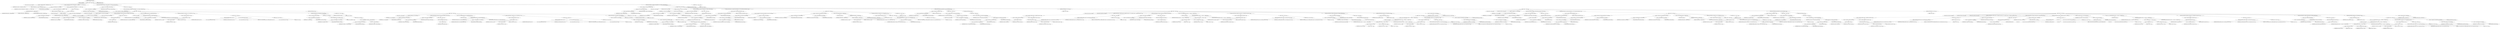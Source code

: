 digraph "TIFFLinkDirectory" {  
"71959" [label = <(METHOD,TIFFLinkDirectory)<SUB>2935</SUB>> ]
"71960" [label = <(PARAM,TIFF *tif)<SUB>2935</SUB>> ]
"71961" [label = <(BLOCK,&lt;empty&gt;,&lt;empty&gt;)<SUB>2936</SUB>> ]
"71962" [label = <(LOCAL,constchar[] module: char[])<SUB>2937</SUB>> ]
"71963" [label = <(&lt;operator&gt;.assignment,module[] = &quot;TIFFLinkDirectory&quot;)<SUB>2937</SUB>> ]
"71964" [label = <(IDENTIFIER,module,module[] = &quot;TIFFLinkDirectory&quot;)<SUB>2937</SUB>> ]
"71965" [label = <(LITERAL,&quot;TIFFLinkDirectory&quot;,module[] = &quot;TIFFLinkDirectory&quot;)<SUB>2937</SUB>> ]
"71966" [label = <(&lt;operator&gt;.assignment,tif-&gt;tif_diroff = (TIFFSeekFile(tif, 0, SEEK_END) + 1) &amp; (~((toff_t)1)))<SUB>2939</SUB>> ]
"71967" [label = <(&lt;operator&gt;.indirectFieldAccess,tif-&gt;tif_diroff)<SUB>2939</SUB>> ]
"71968" [label = <(IDENTIFIER,tif,tif-&gt;tif_diroff = (TIFFSeekFile(tif, 0, SEEK_END) + 1) &amp; (~((toff_t)1)))<SUB>2939</SUB>> ]
"71969" [label = <(FIELD_IDENTIFIER,tif_diroff,tif_diroff)<SUB>2939</SUB>> ]
"71970" [label = <(&lt;operator&gt;.and,(TIFFSeekFile(tif, 0, SEEK_END) + 1) &amp; (~((toff_t)1)))<SUB>2939</SUB>> ]
"71971" [label = <(&lt;operator&gt;.addition,TIFFSeekFile(tif, 0, SEEK_END) + 1)<SUB>2939</SUB>> ]
"71972" [label = <(TIFFSeekFile,TIFFSeekFile(tif, 0, SEEK_END))<SUB>2939</SUB>> ]
"71973" [label = <(IDENTIFIER,tif,TIFFSeekFile(tif, 0, SEEK_END))<SUB>2939</SUB>> ]
"71974" [label = <(LITERAL,0,TIFFSeekFile(tif, 0, SEEK_END))<SUB>2939</SUB>> ]
"71975" [label = <(IDENTIFIER,SEEK_END,TIFFSeekFile(tif, 0, SEEK_END))<SUB>2939</SUB>> ]
"71976" [label = <(LITERAL,1,TIFFSeekFile(tif, 0, SEEK_END) + 1)<SUB>2939</SUB>> ]
"71977" [label = <(&lt;operator&gt;.not,~((toff_t)1))<SUB>2939</SUB>> ]
"71978" [label = <(&lt;operator&gt;.cast,(toff_t)1)<SUB>2939</SUB>> ]
"71979" [label = <(UNKNOWN,toff_t,toff_t)<SUB>2939</SUB>> ]
"71980" [label = <(LITERAL,1,(toff_t)1)<SUB>2939</SUB>> ]
"71981" [label = <(CONTROL_STRUCTURE,if (tif-&gt;tif_flags &amp; TIFF_INSUBIFD),if (tif-&gt;tif_flags &amp; TIFF_INSUBIFD))<SUB>2944</SUB>> ]
"71982" [label = <(&lt;operator&gt;.and,tif-&gt;tif_flags &amp; TIFF_INSUBIFD)<SUB>2944</SUB>> ]
"71983" [label = <(&lt;operator&gt;.indirectFieldAccess,tif-&gt;tif_flags)<SUB>2944</SUB>> ]
"71984" [label = <(IDENTIFIER,tif,tif-&gt;tif_flags &amp; TIFF_INSUBIFD)<SUB>2944</SUB>> ]
"71985" [label = <(FIELD_IDENTIFIER,tif_flags,tif_flags)<SUB>2944</SUB>> ]
"71986" [label = <(IDENTIFIER,TIFF_INSUBIFD,tif-&gt;tif_flags &amp; TIFF_INSUBIFD)<SUB>2944</SUB>> ]
"71987" [label = <(BLOCK,&lt;empty&gt;,&lt;empty&gt;)<SUB>2945</SUB>> ]
"71988" [label = <(CONTROL_STRUCTURE,if (!(tif-&gt;tif_flags &amp; TIFF_BIGTIFF)),if (!(tif-&gt;tif_flags &amp; TIFF_BIGTIFF)))<SUB>2946</SUB>> ]
"71989" [label = <(&lt;operator&gt;.logicalNot,!(tif-&gt;tif_flags &amp; TIFF_BIGTIFF))<SUB>2946</SUB>> ]
"71990" [label = <(&lt;operator&gt;.and,tif-&gt;tif_flags &amp; TIFF_BIGTIFF)<SUB>2946</SUB>> ]
"71991" [label = <(&lt;operator&gt;.indirectFieldAccess,tif-&gt;tif_flags)<SUB>2946</SUB>> ]
"71992" [label = <(IDENTIFIER,tif,tif-&gt;tif_flags &amp; TIFF_BIGTIFF)<SUB>2946</SUB>> ]
"71993" [label = <(FIELD_IDENTIFIER,tif_flags,tif_flags)<SUB>2946</SUB>> ]
"71994" [label = <(IDENTIFIER,TIFF_BIGTIFF,tif-&gt;tif_flags &amp; TIFF_BIGTIFF)<SUB>2946</SUB>> ]
"71995" [label = <(BLOCK,&lt;empty&gt;,&lt;empty&gt;)<SUB>2947</SUB>> ]
"71996" [label = <(LOCAL,uint32_t m: uint32_t)<SUB>2948</SUB>> ]
"71997" [label = <(&lt;operator&gt;.assignment,m = (uint32_t)tif-&gt;tif_diroff)<SUB>2949</SUB>> ]
"71998" [label = <(IDENTIFIER,m,m = (uint32_t)tif-&gt;tif_diroff)<SUB>2949</SUB>> ]
"71999" [label = <(&lt;operator&gt;.cast,(uint32_t)tif-&gt;tif_diroff)<SUB>2949</SUB>> ]
"72000" [label = <(UNKNOWN,uint32_t,uint32_t)<SUB>2949</SUB>> ]
"72001" [label = <(&lt;operator&gt;.indirectFieldAccess,tif-&gt;tif_diroff)<SUB>2949</SUB>> ]
"72002" [label = <(IDENTIFIER,tif,(uint32_t)tif-&gt;tif_diroff)<SUB>2949</SUB>> ]
"72003" [label = <(FIELD_IDENTIFIER,tif_diroff,tif_diroff)<SUB>2949</SUB>> ]
"72004" [label = <(CONTROL_STRUCTURE,if (tif-&gt;tif_flags &amp; TIFF_SWAB),if (tif-&gt;tif_flags &amp; TIFF_SWAB))<SUB>2950</SUB>> ]
"72005" [label = <(&lt;operator&gt;.and,tif-&gt;tif_flags &amp; TIFF_SWAB)<SUB>2950</SUB>> ]
"72006" [label = <(&lt;operator&gt;.indirectFieldAccess,tif-&gt;tif_flags)<SUB>2950</SUB>> ]
"72007" [label = <(IDENTIFIER,tif,tif-&gt;tif_flags &amp; TIFF_SWAB)<SUB>2950</SUB>> ]
"72008" [label = <(FIELD_IDENTIFIER,tif_flags,tif_flags)<SUB>2950</SUB>> ]
"72009" [label = <(IDENTIFIER,TIFF_SWAB,tif-&gt;tif_flags &amp; TIFF_SWAB)<SUB>2950</SUB>> ]
"72010" [label = <(BLOCK,&lt;empty&gt;,&lt;empty&gt;)<SUB>2951</SUB>> ]
"72011" [label = <(TIFFSwabLong,TIFFSwabLong(&amp;m))<SUB>2951</SUB>> ]
"72012" [label = <(&lt;operator&gt;.addressOf,&amp;m)<SUB>2951</SUB>> ]
"72013" [label = <(IDENTIFIER,m,TIFFSwabLong(&amp;m))<SUB>2951</SUB>> ]
"72014" [label = <(&lt;operator&gt;.cast,(void)TIFFSeekFile(tif, tif-&gt;tif_subifdoff, SEEK_SET))<SUB>2952</SUB>> ]
"72015" [label = <(UNKNOWN,void,void)<SUB>2952</SUB>> ]
"72016" [label = <(TIFFSeekFile,TIFFSeekFile(tif, tif-&gt;tif_subifdoff, SEEK_SET))<SUB>2952</SUB>> ]
"72017" [label = <(IDENTIFIER,tif,TIFFSeekFile(tif, tif-&gt;tif_subifdoff, SEEK_SET))<SUB>2952</SUB>> ]
"72018" [label = <(&lt;operator&gt;.indirectFieldAccess,tif-&gt;tif_subifdoff)<SUB>2952</SUB>> ]
"72019" [label = <(IDENTIFIER,tif,TIFFSeekFile(tif, tif-&gt;tif_subifdoff, SEEK_SET))<SUB>2952</SUB>> ]
"72020" [label = <(FIELD_IDENTIFIER,tif_subifdoff,tif_subifdoff)<SUB>2952</SUB>> ]
"72021" [label = <(IDENTIFIER,SEEK_SET,TIFFSeekFile(tif, tif-&gt;tif_subifdoff, SEEK_SET))<SUB>2952</SUB>> ]
"72022" [label = <(CONTROL_STRUCTURE,if (!WriteOK(tif, &amp;m, 4)),if (!WriteOK(tif, &amp;m, 4)))<SUB>2953</SUB>> ]
"72023" [label = <(&lt;operator&gt;.logicalNot,!WriteOK(tif, &amp;m, 4))<SUB>2953</SUB>> ]
"72024" [label = <(WriteOK,WriteOK(tif, &amp;m, 4))<SUB>2953</SUB>> ]
"72025" [label = <(IDENTIFIER,tif,WriteOK(tif, &amp;m, 4))<SUB>2953</SUB>> ]
"72026" [label = <(&lt;operator&gt;.addressOf,&amp;m)<SUB>2953</SUB>> ]
"72027" [label = <(IDENTIFIER,m,WriteOK(tif, &amp;m, 4))<SUB>2953</SUB>> ]
"72028" [label = <(LITERAL,4,WriteOK(tif, &amp;m, 4))<SUB>2953</SUB>> ]
"72029" [label = <(BLOCK,&lt;empty&gt;,&lt;empty&gt;)<SUB>2954</SUB>> ]
"72030" [label = <(TIFFErrorExtR,TIFFErrorExtR(tif, module,\012                              &quot;Error writing SubIFD directory link&quot;))<SUB>2955</SUB>> ]
"72031" [label = <(IDENTIFIER,tif,TIFFErrorExtR(tif, module,\012                              &quot;Error writing SubIFD directory link&quot;))<SUB>2955</SUB>> ]
"72032" [label = <(IDENTIFIER,module,TIFFErrorExtR(tif, module,\012                              &quot;Error writing SubIFD directory link&quot;))<SUB>2955</SUB>> ]
"72033" [label = <(LITERAL,&quot;Error writing SubIFD directory link&quot;,TIFFErrorExtR(tif, module,\012                              &quot;Error writing SubIFD directory link&quot;))<SUB>2956</SUB>> ]
"72034" [label = <(RETURN,return (0);,return (0);)<SUB>2957</SUB>> ]
"72035" [label = <(LITERAL,0,return (0);)<SUB>2957</SUB>> ]
"72036" [label = <(CONTROL_STRUCTURE,if (--tif-&gt;tif_nsubifd),if (--tif-&gt;tif_nsubifd))<SUB>2964</SUB>> ]
"72037" [label = <(&lt;operator&gt;.preDecrement,--tif-&gt;tif_nsubifd)<SUB>2964</SUB>> ]
"72038" [label = <(&lt;operator&gt;.indirectFieldAccess,tif-&gt;tif_nsubifd)<SUB>2964</SUB>> ]
"72039" [label = <(IDENTIFIER,tif,--tif-&gt;tif_nsubifd)<SUB>2964</SUB>> ]
"72040" [label = <(FIELD_IDENTIFIER,tif_nsubifd,tif_nsubifd)<SUB>2964</SUB>> ]
"72041" [label = <(BLOCK,&lt;empty&gt;,&lt;empty&gt;)<SUB>2965</SUB>> ]
"72042" [label = <(&lt;operator&gt;.assignmentPlus,tif-&gt;tif_subifdoff += 4)<SUB>2965</SUB>> ]
"72043" [label = <(&lt;operator&gt;.indirectFieldAccess,tif-&gt;tif_subifdoff)<SUB>2965</SUB>> ]
"72044" [label = <(IDENTIFIER,tif,tif-&gt;tif_subifdoff += 4)<SUB>2965</SUB>> ]
"72045" [label = <(FIELD_IDENTIFIER,tif_subifdoff,tif_subifdoff)<SUB>2965</SUB>> ]
"72046" [label = <(LITERAL,4,tif-&gt;tif_subifdoff += 4)<SUB>2965</SUB>> ]
"72047" [label = <(CONTROL_STRUCTURE,else,else)<SUB>2967</SUB>> ]
"72048" [label = <(BLOCK,&lt;empty&gt;,&lt;empty&gt;)<SUB>2967</SUB>> ]
"72049" [label = <(&lt;operators&gt;.assignmentAnd,tif-&gt;tif_flags &amp;= ~TIFF_INSUBIFD)<SUB>2967</SUB>> ]
"72050" [label = <(&lt;operator&gt;.indirectFieldAccess,tif-&gt;tif_flags)<SUB>2967</SUB>> ]
"72051" [label = <(IDENTIFIER,tif,tif-&gt;tif_flags &amp;= ~TIFF_INSUBIFD)<SUB>2967</SUB>> ]
"72052" [label = <(FIELD_IDENTIFIER,tif_flags,tif_flags)<SUB>2967</SUB>> ]
"72053" [label = <(&lt;operator&gt;.not,~TIFF_INSUBIFD)<SUB>2967</SUB>> ]
"72054" [label = <(IDENTIFIER,TIFF_INSUBIFD,~TIFF_INSUBIFD)<SUB>2967</SUB>> ]
"72055" [label = <(RETURN,return (1);,return (1);)<SUB>2968</SUB>> ]
"72056" [label = <(LITERAL,1,return (1);)<SUB>2968</SUB>> ]
"72057" [label = <(CONTROL_STRUCTURE,else,else)<SUB>2971</SUB>> ]
"72058" [label = <(BLOCK,&lt;empty&gt;,&lt;empty&gt;)<SUB>2971</SUB>> ]
"72059" [label = <(LOCAL,uint64_t m: uint64_t)<SUB>2972</SUB>> ]
"72060" [label = <(&lt;operator&gt;.assignment,m = tif-&gt;tif_diroff)<SUB>2973</SUB>> ]
"72061" [label = <(IDENTIFIER,m,m = tif-&gt;tif_diroff)<SUB>2973</SUB>> ]
"72062" [label = <(&lt;operator&gt;.indirectFieldAccess,tif-&gt;tif_diroff)<SUB>2973</SUB>> ]
"72063" [label = <(IDENTIFIER,tif,m = tif-&gt;tif_diroff)<SUB>2973</SUB>> ]
"72064" [label = <(FIELD_IDENTIFIER,tif_diroff,tif_diroff)<SUB>2973</SUB>> ]
"72065" [label = <(CONTROL_STRUCTURE,if (tif-&gt;tif_flags &amp; TIFF_SWAB),if (tif-&gt;tif_flags &amp; TIFF_SWAB))<SUB>2974</SUB>> ]
"72066" [label = <(&lt;operator&gt;.and,tif-&gt;tif_flags &amp; TIFF_SWAB)<SUB>2974</SUB>> ]
"72067" [label = <(&lt;operator&gt;.indirectFieldAccess,tif-&gt;tif_flags)<SUB>2974</SUB>> ]
"72068" [label = <(IDENTIFIER,tif,tif-&gt;tif_flags &amp; TIFF_SWAB)<SUB>2974</SUB>> ]
"72069" [label = <(FIELD_IDENTIFIER,tif_flags,tif_flags)<SUB>2974</SUB>> ]
"72070" [label = <(IDENTIFIER,TIFF_SWAB,tif-&gt;tif_flags &amp; TIFF_SWAB)<SUB>2974</SUB>> ]
"72071" [label = <(BLOCK,&lt;empty&gt;,&lt;empty&gt;)<SUB>2975</SUB>> ]
"72072" [label = <(TIFFSwabLong8,TIFFSwabLong8(&amp;m))<SUB>2975</SUB>> ]
"72073" [label = <(&lt;operator&gt;.addressOf,&amp;m)<SUB>2975</SUB>> ]
"72074" [label = <(IDENTIFIER,m,TIFFSwabLong8(&amp;m))<SUB>2975</SUB>> ]
"72075" [label = <(&lt;operator&gt;.cast,(void)TIFFSeekFile(tif, tif-&gt;tif_subifdoff, SEEK_SET))<SUB>2976</SUB>> ]
"72076" [label = <(UNKNOWN,void,void)<SUB>2976</SUB>> ]
"72077" [label = <(TIFFSeekFile,TIFFSeekFile(tif, tif-&gt;tif_subifdoff, SEEK_SET))<SUB>2976</SUB>> ]
"72078" [label = <(IDENTIFIER,tif,TIFFSeekFile(tif, tif-&gt;tif_subifdoff, SEEK_SET))<SUB>2976</SUB>> ]
"72079" [label = <(&lt;operator&gt;.indirectFieldAccess,tif-&gt;tif_subifdoff)<SUB>2976</SUB>> ]
"72080" [label = <(IDENTIFIER,tif,TIFFSeekFile(tif, tif-&gt;tif_subifdoff, SEEK_SET))<SUB>2976</SUB>> ]
"72081" [label = <(FIELD_IDENTIFIER,tif_subifdoff,tif_subifdoff)<SUB>2976</SUB>> ]
"72082" [label = <(IDENTIFIER,SEEK_SET,TIFFSeekFile(tif, tif-&gt;tif_subifdoff, SEEK_SET))<SUB>2976</SUB>> ]
"72083" [label = <(CONTROL_STRUCTURE,if (!WriteOK(tif, &amp;m, 8)),if (!WriteOK(tif, &amp;m, 8)))<SUB>2977</SUB>> ]
"72084" [label = <(&lt;operator&gt;.logicalNot,!WriteOK(tif, &amp;m, 8))<SUB>2977</SUB>> ]
"72085" [label = <(WriteOK,WriteOK(tif, &amp;m, 8))<SUB>2977</SUB>> ]
"72086" [label = <(IDENTIFIER,tif,WriteOK(tif, &amp;m, 8))<SUB>2977</SUB>> ]
"72087" [label = <(&lt;operator&gt;.addressOf,&amp;m)<SUB>2977</SUB>> ]
"72088" [label = <(IDENTIFIER,m,WriteOK(tif, &amp;m, 8))<SUB>2977</SUB>> ]
"72089" [label = <(LITERAL,8,WriteOK(tif, &amp;m, 8))<SUB>2977</SUB>> ]
"72090" [label = <(BLOCK,&lt;empty&gt;,&lt;empty&gt;)<SUB>2978</SUB>> ]
"72091" [label = <(TIFFErrorExtR,TIFFErrorExtR(tif, module,\012                              &quot;Error writing SubIFD directory link&quot;))<SUB>2979</SUB>> ]
"72092" [label = <(IDENTIFIER,tif,TIFFErrorExtR(tif, module,\012                              &quot;Error writing SubIFD directory link&quot;))<SUB>2979</SUB>> ]
"72093" [label = <(IDENTIFIER,module,TIFFErrorExtR(tif, module,\012                              &quot;Error writing SubIFD directory link&quot;))<SUB>2979</SUB>> ]
"72094" [label = <(LITERAL,&quot;Error writing SubIFD directory link&quot;,TIFFErrorExtR(tif, module,\012                              &quot;Error writing SubIFD directory link&quot;))<SUB>2980</SUB>> ]
"72095" [label = <(RETURN,return (0);,return (0);)<SUB>2981</SUB>> ]
"72096" [label = <(LITERAL,0,return (0);)<SUB>2981</SUB>> ]
"72097" [label = <(CONTROL_STRUCTURE,if (--tif-&gt;tif_nsubifd),if (--tif-&gt;tif_nsubifd))<SUB>2988</SUB>> ]
"72098" [label = <(&lt;operator&gt;.preDecrement,--tif-&gt;tif_nsubifd)<SUB>2988</SUB>> ]
"72099" [label = <(&lt;operator&gt;.indirectFieldAccess,tif-&gt;tif_nsubifd)<SUB>2988</SUB>> ]
"72100" [label = <(IDENTIFIER,tif,--tif-&gt;tif_nsubifd)<SUB>2988</SUB>> ]
"72101" [label = <(FIELD_IDENTIFIER,tif_nsubifd,tif_nsubifd)<SUB>2988</SUB>> ]
"72102" [label = <(BLOCK,&lt;empty&gt;,&lt;empty&gt;)<SUB>2989</SUB>> ]
"72103" [label = <(&lt;operator&gt;.assignmentPlus,tif-&gt;tif_subifdoff += 8)<SUB>2989</SUB>> ]
"72104" [label = <(&lt;operator&gt;.indirectFieldAccess,tif-&gt;tif_subifdoff)<SUB>2989</SUB>> ]
"72105" [label = <(IDENTIFIER,tif,tif-&gt;tif_subifdoff += 8)<SUB>2989</SUB>> ]
"72106" [label = <(FIELD_IDENTIFIER,tif_subifdoff,tif_subifdoff)<SUB>2989</SUB>> ]
"72107" [label = <(LITERAL,8,tif-&gt;tif_subifdoff += 8)<SUB>2989</SUB>> ]
"72108" [label = <(CONTROL_STRUCTURE,else,else)<SUB>2991</SUB>> ]
"72109" [label = <(BLOCK,&lt;empty&gt;,&lt;empty&gt;)<SUB>2991</SUB>> ]
"72110" [label = <(&lt;operators&gt;.assignmentAnd,tif-&gt;tif_flags &amp;= ~TIFF_INSUBIFD)<SUB>2991</SUB>> ]
"72111" [label = <(&lt;operator&gt;.indirectFieldAccess,tif-&gt;tif_flags)<SUB>2991</SUB>> ]
"72112" [label = <(IDENTIFIER,tif,tif-&gt;tif_flags &amp;= ~TIFF_INSUBIFD)<SUB>2991</SUB>> ]
"72113" [label = <(FIELD_IDENTIFIER,tif_flags,tif_flags)<SUB>2991</SUB>> ]
"72114" [label = <(&lt;operator&gt;.not,~TIFF_INSUBIFD)<SUB>2991</SUB>> ]
"72115" [label = <(IDENTIFIER,TIFF_INSUBIFD,~TIFF_INSUBIFD)<SUB>2991</SUB>> ]
"72116" [label = <(RETURN,return (1);,return (1);)<SUB>2992</SUB>> ]
"72117" [label = <(LITERAL,1,return (1);)<SUB>2992</SUB>> ]
"72118" [label = <(CONTROL_STRUCTURE,if (!(tif-&gt;tif_flags &amp; TIFF_BIGTIFF)),if (!(tif-&gt;tif_flags &amp; TIFF_BIGTIFF)))<SUB>2996</SUB>> ]
"72119" [label = <(&lt;operator&gt;.logicalNot,!(tif-&gt;tif_flags &amp; TIFF_BIGTIFF))<SUB>2996</SUB>> ]
"72120" [label = <(&lt;operator&gt;.and,tif-&gt;tif_flags &amp; TIFF_BIGTIFF)<SUB>2996</SUB>> ]
"72121" [label = <(&lt;operator&gt;.indirectFieldAccess,tif-&gt;tif_flags)<SUB>2996</SUB>> ]
"72122" [label = <(IDENTIFIER,tif,tif-&gt;tif_flags &amp; TIFF_BIGTIFF)<SUB>2996</SUB>> ]
"72123" [label = <(FIELD_IDENTIFIER,tif_flags,tif_flags)<SUB>2996</SUB>> ]
"72124" [label = <(IDENTIFIER,TIFF_BIGTIFF,tif-&gt;tif_flags &amp; TIFF_BIGTIFF)<SUB>2996</SUB>> ]
"72125" [label = <(BLOCK,&lt;empty&gt;,&lt;empty&gt;)<SUB>2997</SUB>> ]
"72126" [label = <(LOCAL,uint32_t m: uint32_t)<SUB>2998</SUB>> ]
"72127" [label = <(LOCAL,uint32_t nextdir: uint32_t)<SUB>2999</SUB>> ]
"72128" [label = <(&lt;operator&gt;.assignment,m = (uint32_t)(tif-&gt;tif_diroff))<SUB>3000</SUB>> ]
"72129" [label = <(IDENTIFIER,m,m = (uint32_t)(tif-&gt;tif_diroff))<SUB>3000</SUB>> ]
"72130" [label = <(uint32_t,(uint32_t)(tif-&gt;tif_diroff))<SUB>3000</SUB>> ]
"72131" [label = <(&lt;operator&gt;.indirectFieldAccess,tif-&gt;tif_diroff)<SUB>3000</SUB>> ]
"72132" [label = <(IDENTIFIER,tif,(uint32_t)(tif-&gt;tif_diroff))<SUB>3000</SUB>> ]
"72133" [label = <(FIELD_IDENTIFIER,tif_diroff,tif_diroff)<SUB>3000</SUB>> ]
"72134" [label = <(CONTROL_STRUCTURE,if (tif-&gt;tif_flags &amp; TIFF_SWAB),if (tif-&gt;tif_flags &amp; TIFF_SWAB))<SUB>3001</SUB>> ]
"72135" [label = <(&lt;operator&gt;.and,tif-&gt;tif_flags &amp; TIFF_SWAB)<SUB>3001</SUB>> ]
"72136" [label = <(&lt;operator&gt;.indirectFieldAccess,tif-&gt;tif_flags)<SUB>3001</SUB>> ]
"72137" [label = <(IDENTIFIER,tif,tif-&gt;tif_flags &amp; TIFF_SWAB)<SUB>3001</SUB>> ]
"72138" [label = <(FIELD_IDENTIFIER,tif_flags,tif_flags)<SUB>3001</SUB>> ]
"72139" [label = <(IDENTIFIER,TIFF_SWAB,tif-&gt;tif_flags &amp; TIFF_SWAB)<SUB>3001</SUB>> ]
"72140" [label = <(BLOCK,&lt;empty&gt;,&lt;empty&gt;)<SUB>3002</SUB>> ]
"72141" [label = <(TIFFSwabLong,TIFFSwabLong(&amp;m))<SUB>3002</SUB>> ]
"72142" [label = <(&lt;operator&gt;.addressOf,&amp;m)<SUB>3002</SUB>> ]
"72143" [label = <(IDENTIFIER,m,TIFFSwabLong(&amp;m))<SUB>3002</SUB>> ]
"72144" [label = <(CONTROL_STRUCTURE,if (tif-&gt;tif_header.classic.tiff_diroff == 0),if (tif-&gt;tif_header.classic.tiff_diroff == 0))<SUB>3003</SUB>> ]
"72145" [label = <(&lt;operator&gt;.equals,tif-&gt;tif_header.classic.tiff_diroff == 0)<SUB>3003</SUB>> ]
"72146" [label = <(&lt;operator&gt;.fieldAccess,tif-&gt;tif_header.classic.tiff_diroff)<SUB>3003</SUB>> ]
"72147" [label = <(&lt;operator&gt;.fieldAccess,tif-&gt;tif_header.classic)<SUB>3003</SUB>> ]
"72148" [label = <(&lt;operator&gt;.indirectFieldAccess,tif-&gt;tif_header)<SUB>3003</SUB>> ]
"72149" [label = <(IDENTIFIER,tif,tif-&gt;tif_header.classic.tiff_diroff == 0)<SUB>3003</SUB>> ]
"72150" [label = <(FIELD_IDENTIFIER,tif_header,tif_header)<SUB>3003</SUB>> ]
"72151" [label = <(FIELD_IDENTIFIER,classic,classic)<SUB>3003</SUB>> ]
"72152" [label = <(FIELD_IDENTIFIER,tiff_diroff,tiff_diroff)<SUB>3003</SUB>> ]
"72153" [label = <(LITERAL,0,tif-&gt;tif_header.classic.tiff_diroff == 0)<SUB>3003</SUB>> ]
"72154" [label = <(BLOCK,&lt;empty&gt;,&lt;empty&gt;)<SUB>3004</SUB>> ]
"72155" [label = <(&lt;operator&gt;.assignment,tif-&gt;tif_header.classic.tiff_diroff = (uint32_t)tif-&gt;tif_diroff)<SUB>3008</SUB>> ]
"72156" [label = <(&lt;operator&gt;.fieldAccess,tif-&gt;tif_header.classic.tiff_diroff)<SUB>3008</SUB>> ]
"72157" [label = <(&lt;operator&gt;.fieldAccess,tif-&gt;tif_header.classic)<SUB>3008</SUB>> ]
"72158" [label = <(&lt;operator&gt;.indirectFieldAccess,tif-&gt;tif_header)<SUB>3008</SUB>> ]
"72159" [label = <(IDENTIFIER,tif,tif-&gt;tif_header.classic.tiff_diroff = (uint32_t)tif-&gt;tif_diroff)<SUB>3008</SUB>> ]
"72160" [label = <(FIELD_IDENTIFIER,tif_header,tif_header)<SUB>3008</SUB>> ]
"72161" [label = <(FIELD_IDENTIFIER,classic,classic)<SUB>3008</SUB>> ]
"72162" [label = <(FIELD_IDENTIFIER,tiff_diroff,tiff_diroff)<SUB>3008</SUB>> ]
"72163" [label = <(&lt;operator&gt;.cast,(uint32_t)tif-&gt;tif_diroff)<SUB>3008</SUB>> ]
"72164" [label = <(UNKNOWN,uint32_t,uint32_t)<SUB>3008</SUB>> ]
"72165" [label = <(&lt;operator&gt;.indirectFieldAccess,tif-&gt;tif_diroff)<SUB>3008</SUB>> ]
"72166" [label = <(IDENTIFIER,tif,(uint32_t)tif-&gt;tif_diroff)<SUB>3008</SUB>> ]
"72167" [label = <(FIELD_IDENTIFIER,tif_diroff,tif_diroff)<SUB>3008</SUB>> ]
"72168" [label = <(&lt;operator&gt;.assignment,tif-&gt;tif_lastdiroff = tif-&gt;tif_diroff)<SUB>3009</SUB>> ]
"72169" [label = <(&lt;operator&gt;.indirectFieldAccess,tif-&gt;tif_lastdiroff)<SUB>3009</SUB>> ]
"72170" [label = <(IDENTIFIER,tif,tif-&gt;tif_lastdiroff = tif-&gt;tif_diroff)<SUB>3009</SUB>> ]
"72171" [label = <(FIELD_IDENTIFIER,tif_lastdiroff,tif_lastdiroff)<SUB>3009</SUB>> ]
"72172" [label = <(&lt;operator&gt;.indirectFieldAccess,tif-&gt;tif_diroff)<SUB>3009</SUB>> ]
"72173" [label = <(IDENTIFIER,tif,tif-&gt;tif_lastdiroff = tif-&gt;tif_diroff)<SUB>3009</SUB>> ]
"72174" [label = <(FIELD_IDENTIFIER,tif_diroff,tif_diroff)<SUB>3009</SUB>> ]
"72175" [label = <(&lt;operator&gt;.cast,(void)TIFFSeekFile(tif, 4, SEEK_SET))<SUB>3010</SUB>> ]
"72176" [label = <(UNKNOWN,void,void)<SUB>3010</SUB>> ]
"72177" [label = <(TIFFSeekFile,TIFFSeekFile(tif, 4, SEEK_SET))<SUB>3010</SUB>> ]
"72178" [label = <(IDENTIFIER,tif,TIFFSeekFile(tif, 4, SEEK_SET))<SUB>3010</SUB>> ]
"72179" [label = <(LITERAL,4,TIFFSeekFile(tif, 4, SEEK_SET))<SUB>3010</SUB>> ]
"72180" [label = <(IDENTIFIER,SEEK_SET,TIFFSeekFile(tif, 4, SEEK_SET))<SUB>3010</SUB>> ]
"72181" [label = <(CONTROL_STRUCTURE,if (!WriteOK(tif, &amp;m, 4)),if (!WriteOK(tif, &amp;m, 4)))<SUB>3011</SUB>> ]
"72182" [label = <(&lt;operator&gt;.logicalNot,!WriteOK(tif, &amp;m, 4))<SUB>3011</SUB>> ]
"72183" [label = <(WriteOK,WriteOK(tif, &amp;m, 4))<SUB>3011</SUB>> ]
"72184" [label = <(IDENTIFIER,tif,WriteOK(tif, &amp;m, 4))<SUB>3011</SUB>> ]
"72185" [label = <(&lt;operator&gt;.addressOf,&amp;m)<SUB>3011</SUB>> ]
"72186" [label = <(IDENTIFIER,m,WriteOK(tif, &amp;m, 4))<SUB>3011</SUB>> ]
"72187" [label = <(LITERAL,4,WriteOK(tif, &amp;m, 4))<SUB>3011</SUB>> ]
"72188" [label = <(BLOCK,&lt;empty&gt;,&lt;empty&gt;)<SUB>3012</SUB>> ]
"72189" [label = <(TIFFErrorExtR,TIFFErrorExtR(tif, tif-&gt;tif_name, &quot;Error writing TIFF header&quot;))<SUB>3013</SUB>> ]
"72190" [label = <(IDENTIFIER,tif,TIFFErrorExtR(tif, tif-&gt;tif_name, &quot;Error writing TIFF header&quot;))<SUB>3013</SUB>> ]
"72191" [label = <(&lt;operator&gt;.indirectFieldAccess,tif-&gt;tif_name)<SUB>3013</SUB>> ]
"72192" [label = <(IDENTIFIER,tif,TIFFErrorExtR(tif, tif-&gt;tif_name, &quot;Error writing TIFF header&quot;))<SUB>3013</SUB>> ]
"72193" [label = <(FIELD_IDENTIFIER,tif_name,tif_name)<SUB>3013</SUB>> ]
"72194" [label = <(LITERAL,&quot;Error writing TIFF header&quot;,TIFFErrorExtR(tif, tif-&gt;tif_name, &quot;Error writing TIFF header&quot;))<SUB>3013</SUB>> ]
"72195" [label = <(RETURN,return (0);,return (0);)<SUB>3014</SUB>> ]
"72196" [label = <(LITERAL,0,return (0);)<SUB>3014</SUB>> ]
"72197" [label = <(RETURN,return (1);,return (1);)<SUB>3016</SUB>> ]
"72198" [label = <(LITERAL,1,return (1);)<SUB>3016</SUB>> ]
"72199" [label = <(CONTROL_STRUCTURE,if (tif-&gt;tif_lastdiroff != 0),if (tif-&gt;tif_lastdiroff != 0))<SUB>3021</SUB>> ]
"72200" [label = <(&lt;operator&gt;.notEquals,tif-&gt;tif_lastdiroff != 0)<SUB>3021</SUB>> ]
"72201" [label = <(&lt;operator&gt;.indirectFieldAccess,tif-&gt;tif_lastdiroff)<SUB>3021</SUB>> ]
"72202" [label = <(IDENTIFIER,tif,tif-&gt;tif_lastdiroff != 0)<SUB>3021</SUB>> ]
"72203" [label = <(FIELD_IDENTIFIER,tif_lastdiroff,tif_lastdiroff)<SUB>3021</SUB>> ]
"72204" [label = <(LITERAL,0,tif-&gt;tif_lastdiroff != 0)<SUB>3021</SUB>> ]
"72205" [label = <(BLOCK,&lt;empty&gt;,&lt;empty&gt;)<SUB>3022</SUB>> ]
"72206" [label = <(&lt;operator&gt;.assignment,nextdir = (uint32_t)tif-&gt;tif_lastdiroff)<SUB>3023</SUB>> ]
"72207" [label = <(IDENTIFIER,nextdir,nextdir = (uint32_t)tif-&gt;tif_lastdiroff)<SUB>3023</SUB>> ]
"72208" [label = <(&lt;operator&gt;.cast,(uint32_t)tif-&gt;tif_lastdiroff)<SUB>3023</SUB>> ]
"72209" [label = <(UNKNOWN,uint32_t,uint32_t)<SUB>3023</SUB>> ]
"72210" [label = <(&lt;operator&gt;.indirectFieldAccess,tif-&gt;tif_lastdiroff)<SUB>3023</SUB>> ]
"72211" [label = <(IDENTIFIER,tif,(uint32_t)tif-&gt;tif_lastdiroff)<SUB>3023</SUB>> ]
"72212" [label = <(FIELD_IDENTIFIER,tif_lastdiroff,tif_lastdiroff)<SUB>3023</SUB>> ]
"72213" [label = <(CONTROL_STRUCTURE,else,else)<SUB>3026</SUB>> ]
"72214" [label = <(BLOCK,&lt;empty&gt;,&lt;empty&gt;)<SUB>3026</SUB>> ]
"72215" [label = <(&lt;operator&gt;.assignment,nextdir = tif-&gt;tif_header.classic.tiff_diroff)<SUB>3027</SUB>> ]
"72216" [label = <(IDENTIFIER,nextdir,nextdir = tif-&gt;tif_header.classic.tiff_diroff)<SUB>3027</SUB>> ]
"72217" [label = <(&lt;operator&gt;.fieldAccess,tif-&gt;tif_header.classic.tiff_diroff)<SUB>3027</SUB>> ]
"72218" [label = <(&lt;operator&gt;.fieldAccess,tif-&gt;tif_header.classic)<SUB>3027</SUB>> ]
"72219" [label = <(&lt;operator&gt;.indirectFieldAccess,tif-&gt;tif_header)<SUB>3027</SUB>> ]
"72220" [label = <(IDENTIFIER,tif,nextdir = tif-&gt;tif_header.classic.tiff_diroff)<SUB>3027</SUB>> ]
"72221" [label = <(FIELD_IDENTIFIER,tif_header,tif_header)<SUB>3027</SUB>> ]
"72222" [label = <(FIELD_IDENTIFIER,classic,classic)<SUB>3027</SUB>> ]
"72223" [label = <(FIELD_IDENTIFIER,tiff_diroff,tiff_diroff)<SUB>3027</SUB>> ]
"72224" [label = <(CONTROL_STRUCTURE,while (1),while (1))<SUB>3030</SUB>> ]
"72225" [label = <(LITERAL,1,while (1))<SUB>3030</SUB>> ]
"72226" [label = <(BLOCK,&lt;empty&gt;,&lt;empty&gt;)<SUB>3031</SUB>> ]
"72227" [label = <(LOCAL,uint16_t dircount: uint16_t)<SUB>3032</SUB>> ]
"72228" [label = <(LOCAL,uint32_t nextnextdir: uint32_t)<SUB>3033</SUB>> ]
"72229" [label = <(CONTROL_STRUCTURE,if (!SeekOK(tif, nextdir) || !ReadOK(tif, &amp;dircount, 2)),if (!SeekOK(tif, nextdir) || !ReadOK(tif, &amp;dircount, 2)))<SUB>3035</SUB>> ]
"72230" [label = <(&lt;operator&gt;.logicalOr,!SeekOK(tif, nextdir) || !ReadOK(tif, &amp;dircount, 2))<SUB>3035</SUB>> ]
"72231" [label = <(&lt;operator&gt;.logicalNot,!SeekOK(tif, nextdir))<SUB>3035</SUB>> ]
"72232" [label = <(SeekOK,SeekOK(tif, nextdir))<SUB>3035</SUB>> ]
"72233" [label = <(IDENTIFIER,tif,SeekOK(tif, nextdir))<SUB>3035</SUB>> ]
"72234" [label = <(IDENTIFIER,nextdir,SeekOK(tif, nextdir))<SUB>3035</SUB>> ]
"72235" [label = <(&lt;operator&gt;.logicalNot,!ReadOK(tif, &amp;dircount, 2))<SUB>3035</SUB>> ]
"72236" [label = <(ReadOK,ReadOK(tif, &amp;dircount, 2))<SUB>3035</SUB>> ]
"72237" [label = <(IDENTIFIER,tif,ReadOK(tif, &amp;dircount, 2))<SUB>3035</SUB>> ]
"72238" [label = <(&lt;operator&gt;.addressOf,&amp;dircount)<SUB>3035</SUB>> ]
"72239" [label = <(IDENTIFIER,dircount,ReadOK(tif, &amp;dircount, 2))<SUB>3035</SUB>> ]
"72240" [label = <(LITERAL,2,ReadOK(tif, &amp;dircount, 2))<SUB>3035</SUB>> ]
"72241" [label = <(BLOCK,&lt;empty&gt;,&lt;empty&gt;)<SUB>3036</SUB>> ]
"72242" [label = <(TIFFErrorExtR,TIFFErrorExtR(tif, module, &quot;Error fetching directory count&quot;))<SUB>3037</SUB>> ]
"72243" [label = <(IDENTIFIER,tif,TIFFErrorExtR(tif, module, &quot;Error fetching directory count&quot;))<SUB>3037</SUB>> ]
"72244" [label = <(IDENTIFIER,module,TIFFErrorExtR(tif, module, &quot;Error fetching directory count&quot;))<SUB>3037</SUB>> ]
"72245" [label = <(LITERAL,&quot;Error fetching directory count&quot;,TIFFErrorExtR(tif, module, &quot;Error fetching directory count&quot;))<SUB>3037</SUB>> ]
"72246" [label = <(RETURN,return (0);,return (0);)<SUB>3038</SUB>> ]
"72247" [label = <(LITERAL,0,return (0);)<SUB>3038</SUB>> ]
"72248" [label = <(CONTROL_STRUCTURE,if (tif-&gt;tif_flags &amp; TIFF_SWAB),if (tif-&gt;tif_flags &amp; TIFF_SWAB))<SUB>3040</SUB>> ]
"72249" [label = <(&lt;operator&gt;.and,tif-&gt;tif_flags &amp; TIFF_SWAB)<SUB>3040</SUB>> ]
"72250" [label = <(&lt;operator&gt;.indirectFieldAccess,tif-&gt;tif_flags)<SUB>3040</SUB>> ]
"72251" [label = <(IDENTIFIER,tif,tif-&gt;tif_flags &amp; TIFF_SWAB)<SUB>3040</SUB>> ]
"72252" [label = <(FIELD_IDENTIFIER,tif_flags,tif_flags)<SUB>3040</SUB>> ]
"72253" [label = <(IDENTIFIER,TIFF_SWAB,tif-&gt;tif_flags &amp; TIFF_SWAB)<SUB>3040</SUB>> ]
"72254" [label = <(BLOCK,&lt;empty&gt;,&lt;empty&gt;)<SUB>3041</SUB>> ]
"72255" [label = <(TIFFSwabShort,TIFFSwabShort(&amp;dircount))<SUB>3041</SUB>> ]
"72256" [label = <(&lt;operator&gt;.addressOf,&amp;dircount)<SUB>3041</SUB>> ]
"72257" [label = <(IDENTIFIER,dircount,TIFFSwabShort(&amp;dircount))<SUB>3041</SUB>> ]
"72258" [label = <(&lt;operator&gt;.cast,(void)TIFFSeekFile(tif, nextdir + 2 + dircount * 12, SEEK_SET))<SUB>3042</SUB>> ]
"72259" [label = <(UNKNOWN,void,void)<SUB>3042</SUB>> ]
"72260" [label = <(TIFFSeekFile,TIFFSeekFile(tif, nextdir + 2 + dircount * 12, SEEK_SET))<SUB>3042</SUB>> ]
"72261" [label = <(IDENTIFIER,tif,TIFFSeekFile(tif, nextdir + 2 + dircount * 12, SEEK_SET))<SUB>3042</SUB>> ]
"72262" [label = <(&lt;operator&gt;.addition,nextdir + 2 + dircount * 12)<SUB>3042</SUB>> ]
"72263" [label = <(&lt;operator&gt;.addition,nextdir + 2)<SUB>3042</SUB>> ]
"72264" [label = <(IDENTIFIER,nextdir,nextdir + 2)<SUB>3042</SUB>> ]
"72265" [label = <(LITERAL,2,nextdir + 2)<SUB>3042</SUB>> ]
"72266" [label = <(&lt;operator&gt;.multiplication,dircount * 12)<SUB>3042</SUB>> ]
"72267" [label = <(IDENTIFIER,dircount,dircount * 12)<SUB>3042</SUB>> ]
"72268" [label = <(LITERAL,12,dircount * 12)<SUB>3042</SUB>> ]
"72269" [label = <(IDENTIFIER,SEEK_SET,TIFFSeekFile(tif, nextdir + 2 + dircount * 12, SEEK_SET))<SUB>3042</SUB>> ]
"72270" [label = <(CONTROL_STRUCTURE,if (!ReadOK(tif, &amp;nextnextdir, 4)),if (!ReadOK(tif, &amp;nextnextdir, 4)))<SUB>3043</SUB>> ]
"72271" [label = <(&lt;operator&gt;.logicalNot,!ReadOK(tif, &amp;nextnextdir, 4))<SUB>3043</SUB>> ]
"72272" [label = <(ReadOK,ReadOK(tif, &amp;nextnextdir, 4))<SUB>3043</SUB>> ]
"72273" [label = <(IDENTIFIER,tif,ReadOK(tif, &amp;nextnextdir, 4))<SUB>3043</SUB>> ]
"72274" [label = <(&lt;operator&gt;.addressOf,&amp;nextnextdir)<SUB>3043</SUB>> ]
"72275" [label = <(IDENTIFIER,nextnextdir,ReadOK(tif, &amp;nextnextdir, 4))<SUB>3043</SUB>> ]
"72276" [label = <(LITERAL,4,ReadOK(tif, &amp;nextnextdir, 4))<SUB>3043</SUB>> ]
"72277" [label = <(BLOCK,&lt;empty&gt;,&lt;empty&gt;)<SUB>3044</SUB>> ]
"72278" [label = <(TIFFErrorExtR,TIFFErrorExtR(tif, module, &quot;Error fetching directory link&quot;))<SUB>3045</SUB>> ]
"72279" [label = <(IDENTIFIER,tif,TIFFErrorExtR(tif, module, &quot;Error fetching directory link&quot;))<SUB>3045</SUB>> ]
"72280" [label = <(IDENTIFIER,module,TIFFErrorExtR(tif, module, &quot;Error fetching directory link&quot;))<SUB>3045</SUB>> ]
"72281" [label = <(LITERAL,&quot;Error fetching directory link&quot;,TIFFErrorExtR(tif, module, &quot;Error fetching directory link&quot;))<SUB>3045</SUB>> ]
"72282" [label = <(RETURN,return (0);,return (0);)<SUB>3046</SUB>> ]
"72283" [label = <(LITERAL,0,return (0);)<SUB>3046</SUB>> ]
"72284" [label = <(CONTROL_STRUCTURE,if (tif-&gt;tif_flags &amp; TIFF_SWAB),if (tif-&gt;tif_flags &amp; TIFF_SWAB))<SUB>3048</SUB>> ]
"72285" [label = <(&lt;operator&gt;.and,tif-&gt;tif_flags &amp; TIFF_SWAB)<SUB>3048</SUB>> ]
"72286" [label = <(&lt;operator&gt;.indirectFieldAccess,tif-&gt;tif_flags)<SUB>3048</SUB>> ]
"72287" [label = <(IDENTIFIER,tif,tif-&gt;tif_flags &amp; TIFF_SWAB)<SUB>3048</SUB>> ]
"72288" [label = <(FIELD_IDENTIFIER,tif_flags,tif_flags)<SUB>3048</SUB>> ]
"72289" [label = <(IDENTIFIER,TIFF_SWAB,tif-&gt;tif_flags &amp; TIFF_SWAB)<SUB>3048</SUB>> ]
"72290" [label = <(BLOCK,&lt;empty&gt;,&lt;empty&gt;)<SUB>3049</SUB>> ]
"72291" [label = <(TIFFSwabLong,TIFFSwabLong(&amp;nextnextdir))<SUB>3049</SUB>> ]
"72292" [label = <(&lt;operator&gt;.addressOf,&amp;nextnextdir)<SUB>3049</SUB>> ]
"72293" [label = <(IDENTIFIER,nextnextdir,TIFFSwabLong(&amp;nextnextdir))<SUB>3049</SUB>> ]
"72294" [label = <(CONTROL_STRUCTURE,if (nextnextdir == 0),if (nextnextdir == 0))<SUB>3050</SUB>> ]
"72295" [label = <(&lt;operator&gt;.equals,nextnextdir == 0)<SUB>3050</SUB>> ]
"72296" [label = <(IDENTIFIER,nextnextdir,nextnextdir == 0)<SUB>3050</SUB>> ]
"72297" [label = <(LITERAL,0,nextnextdir == 0)<SUB>3050</SUB>> ]
"72298" [label = <(BLOCK,&lt;empty&gt;,&lt;empty&gt;)<SUB>3051</SUB>> ]
"72299" [label = <(&lt;operator&gt;.cast,(void)TIFFSeekFile(tif, nextdir + 2 + dircount * 12, SEEK_SET))<SUB>3052</SUB>> ]
"72300" [label = <(UNKNOWN,void,void)<SUB>3052</SUB>> ]
"72301" [label = <(TIFFSeekFile,TIFFSeekFile(tif, nextdir + 2 + dircount * 12, SEEK_SET))<SUB>3052</SUB>> ]
"72302" [label = <(IDENTIFIER,tif,TIFFSeekFile(tif, nextdir + 2 + dircount * 12, SEEK_SET))<SUB>3052</SUB>> ]
"72303" [label = <(&lt;operator&gt;.addition,nextdir + 2 + dircount * 12)<SUB>3052</SUB>> ]
"72304" [label = <(&lt;operator&gt;.addition,nextdir + 2)<SUB>3052</SUB>> ]
"72305" [label = <(IDENTIFIER,nextdir,nextdir + 2)<SUB>3052</SUB>> ]
"72306" [label = <(LITERAL,2,nextdir + 2)<SUB>3052</SUB>> ]
"72307" [label = <(&lt;operator&gt;.multiplication,dircount * 12)<SUB>3052</SUB>> ]
"72308" [label = <(IDENTIFIER,dircount,dircount * 12)<SUB>3052</SUB>> ]
"72309" [label = <(LITERAL,12,dircount * 12)<SUB>3052</SUB>> ]
"72310" [label = <(IDENTIFIER,SEEK_SET,TIFFSeekFile(tif, nextdir + 2 + dircount * 12, SEEK_SET))<SUB>3052</SUB>> ]
"72311" [label = <(CONTROL_STRUCTURE,if (!WriteOK(tif, &amp;m, 4)),if (!WriteOK(tif, &amp;m, 4)))<SUB>3053</SUB>> ]
"72312" [label = <(&lt;operator&gt;.logicalNot,!WriteOK(tif, &amp;m, 4))<SUB>3053</SUB>> ]
"72313" [label = <(WriteOK,WriteOK(tif, &amp;m, 4))<SUB>3053</SUB>> ]
"72314" [label = <(IDENTIFIER,tif,WriteOK(tif, &amp;m, 4))<SUB>3053</SUB>> ]
"72315" [label = <(&lt;operator&gt;.addressOf,&amp;m)<SUB>3053</SUB>> ]
"72316" [label = <(IDENTIFIER,m,WriteOK(tif, &amp;m, 4))<SUB>3053</SUB>> ]
"72317" [label = <(LITERAL,4,WriteOK(tif, &amp;m, 4))<SUB>3053</SUB>> ]
"72318" [label = <(BLOCK,&lt;empty&gt;,&lt;empty&gt;)<SUB>3054</SUB>> ]
"72319" [label = <(TIFFErrorExtR,TIFFErrorExtR(tif, module, &quot;Error writing directory link&quot;))<SUB>3055</SUB>> ]
"72320" [label = <(IDENTIFIER,tif,TIFFErrorExtR(tif, module, &quot;Error writing directory link&quot;))<SUB>3055</SUB>> ]
"72321" [label = <(IDENTIFIER,module,TIFFErrorExtR(tif, module, &quot;Error writing directory link&quot;))<SUB>3055</SUB>> ]
"72322" [label = <(LITERAL,&quot;Error writing directory link&quot;,TIFFErrorExtR(tif, module, &quot;Error writing directory link&quot;))<SUB>3055</SUB>> ]
"72323" [label = <(RETURN,return (0);,return (0);)<SUB>3056</SUB>> ]
"72324" [label = <(LITERAL,0,return (0);)<SUB>3056</SUB>> ]
"72325" [label = <(&lt;operator&gt;.assignment,tif-&gt;tif_lastdiroff = tif-&gt;tif_diroff)<SUB>3058</SUB>> ]
"72326" [label = <(&lt;operator&gt;.indirectFieldAccess,tif-&gt;tif_lastdiroff)<SUB>3058</SUB>> ]
"72327" [label = <(IDENTIFIER,tif,tif-&gt;tif_lastdiroff = tif-&gt;tif_diroff)<SUB>3058</SUB>> ]
"72328" [label = <(FIELD_IDENTIFIER,tif_lastdiroff,tif_lastdiroff)<SUB>3058</SUB>> ]
"72329" [label = <(&lt;operator&gt;.indirectFieldAccess,tif-&gt;tif_diroff)<SUB>3058</SUB>> ]
"72330" [label = <(IDENTIFIER,tif,tif-&gt;tif_lastdiroff = tif-&gt;tif_diroff)<SUB>3058</SUB>> ]
"72331" [label = <(FIELD_IDENTIFIER,tif_diroff,tif_diroff)<SUB>3058</SUB>> ]
"72332" [label = <(CONTROL_STRUCTURE,break;,break;)<SUB>3059</SUB>> ]
"72333" [label = <(&lt;operator&gt;.assignment,nextdir = nextnextdir)<SUB>3061</SUB>> ]
"72334" [label = <(IDENTIFIER,nextdir,nextdir = nextnextdir)<SUB>3061</SUB>> ]
"72335" [label = <(IDENTIFIER,nextnextdir,nextdir = nextnextdir)<SUB>3061</SUB>> ]
"72336" [label = <(CONTROL_STRUCTURE,else,else)<SUB>3065</SUB>> ]
"72337" [label = <(BLOCK,&lt;empty&gt;,&lt;empty&gt;)<SUB>3065</SUB>> ]
"72338" [label = <(LOCAL,uint64_t m: uint64_t)<SUB>3066</SUB>> ]
"72339" [label = <(LOCAL,uint64_t nextdir: uint64_t)<SUB>3067</SUB>> ]
"72340" [label = <(&lt;operator&gt;.assignment,m = tif-&gt;tif_diroff)<SUB>3068</SUB>> ]
"72341" [label = <(IDENTIFIER,m,m = tif-&gt;tif_diroff)<SUB>3068</SUB>> ]
"72342" [label = <(&lt;operator&gt;.indirectFieldAccess,tif-&gt;tif_diroff)<SUB>3068</SUB>> ]
"72343" [label = <(IDENTIFIER,tif,m = tif-&gt;tif_diroff)<SUB>3068</SUB>> ]
"72344" [label = <(FIELD_IDENTIFIER,tif_diroff,tif_diroff)<SUB>3068</SUB>> ]
"72345" [label = <(CONTROL_STRUCTURE,if (tif-&gt;tif_flags &amp; TIFF_SWAB),if (tif-&gt;tif_flags &amp; TIFF_SWAB))<SUB>3069</SUB>> ]
"72346" [label = <(&lt;operator&gt;.and,tif-&gt;tif_flags &amp; TIFF_SWAB)<SUB>3069</SUB>> ]
"72347" [label = <(&lt;operator&gt;.indirectFieldAccess,tif-&gt;tif_flags)<SUB>3069</SUB>> ]
"72348" [label = <(IDENTIFIER,tif,tif-&gt;tif_flags &amp; TIFF_SWAB)<SUB>3069</SUB>> ]
"72349" [label = <(FIELD_IDENTIFIER,tif_flags,tif_flags)<SUB>3069</SUB>> ]
"72350" [label = <(IDENTIFIER,TIFF_SWAB,tif-&gt;tif_flags &amp; TIFF_SWAB)<SUB>3069</SUB>> ]
"72351" [label = <(BLOCK,&lt;empty&gt;,&lt;empty&gt;)<SUB>3070</SUB>> ]
"72352" [label = <(TIFFSwabLong8,TIFFSwabLong8(&amp;m))<SUB>3070</SUB>> ]
"72353" [label = <(&lt;operator&gt;.addressOf,&amp;m)<SUB>3070</SUB>> ]
"72354" [label = <(IDENTIFIER,m,TIFFSwabLong8(&amp;m))<SUB>3070</SUB>> ]
"72355" [label = <(CONTROL_STRUCTURE,if (tif-&gt;tif_header.big.tiff_diroff == 0),if (tif-&gt;tif_header.big.tiff_diroff == 0))<SUB>3071</SUB>> ]
"72356" [label = <(&lt;operator&gt;.equals,tif-&gt;tif_header.big.tiff_diroff == 0)<SUB>3071</SUB>> ]
"72357" [label = <(&lt;operator&gt;.fieldAccess,tif-&gt;tif_header.big.tiff_diroff)<SUB>3071</SUB>> ]
"72358" [label = <(&lt;operator&gt;.fieldAccess,tif-&gt;tif_header.big)<SUB>3071</SUB>> ]
"72359" [label = <(&lt;operator&gt;.indirectFieldAccess,tif-&gt;tif_header)<SUB>3071</SUB>> ]
"72360" [label = <(IDENTIFIER,tif,tif-&gt;tif_header.big.tiff_diroff == 0)<SUB>3071</SUB>> ]
"72361" [label = <(FIELD_IDENTIFIER,tif_header,tif_header)<SUB>3071</SUB>> ]
"72362" [label = <(FIELD_IDENTIFIER,big,big)<SUB>3071</SUB>> ]
"72363" [label = <(FIELD_IDENTIFIER,tiff_diroff,tiff_diroff)<SUB>3071</SUB>> ]
"72364" [label = <(LITERAL,0,tif-&gt;tif_header.big.tiff_diroff == 0)<SUB>3071</SUB>> ]
"72365" [label = <(BLOCK,&lt;empty&gt;,&lt;empty&gt;)<SUB>3072</SUB>> ]
"72366" [label = <(&lt;operator&gt;.assignment,tif-&gt;tif_header.big.tiff_diroff = tif-&gt;tif_diroff)<SUB>3076</SUB>> ]
"72367" [label = <(&lt;operator&gt;.fieldAccess,tif-&gt;tif_header.big.tiff_diroff)<SUB>3076</SUB>> ]
"72368" [label = <(&lt;operator&gt;.fieldAccess,tif-&gt;tif_header.big)<SUB>3076</SUB>> ]
"72369" [label = <(&lt;operator&gt;.indirectFieldAccess,tif-&gt;tif_header)<SUB>3076</SUB>> ]
"72370" [label = <(IDENTIFIER,tif,tif-&gt;tif_header.big.tiff_diroff = tif-&gt;tif_diroff)<SUB>3076</SUB>> ]
"72371" [label = <(FIELD_IDENTIFIER,tif_header,tif_header)<SUB>3076</SUB>> ]
"72372" [label = <(FIELD_IDENTIFIER,big,big)<SUB>3076</SUB>> ]
"72373" [label = <(FIELD_IDENTIFIER,tiff_diroff,tiff_diroff)<SUB>3076</SUB>> ]
"72374" [label = <(&lt;operator&gt;.indirectFieldAccess,tif-&gt;tif_diroff)<SUB>3076</SUB>> ]
"72375" [label = <(IDENTIFIER,tif,tif-&gt;tif_header.big.tiff_diroff = tif-&gt;tif_diroff)<SUB>3076</SUB>> ]
"72376" [label = <(FIELD_IDENTIFIER,tif_diroff,tif_diroff)<SUB>3076</SUB>> ]
"72377" [label = <(&lt;operator&gt;.assignment,tif-&gt;tif_lastdiroff = tif-&gt;tif_diroff)<SUB>3077</SUB>> ]
"72378" [label = <(&lt;operator&gt;.indirectFieldAccess,tif-&gt;tif_lastdiroff)<SUB>3077</SUB>> ]
"72379" [label = <(IDENTIFIER,tif,tif-&gt;tif_lastdiroff = tif-&gt;tif_diroff)<SUB>3077</SUB>> ]
"72380" [label = <(FIELD_IDENTIFIER,tif_lastdiroff,tif_lastdiroff)<SUB>3077</SUB>> ]
"72381" [label = <(&lt;operator&gt;.indirectFieldAccess,tif-&gt;tif_diroff)<SUB>3077</SUB>> ]
"72382" [label = <(IDENTIFIER,tif,tif-&gt;tif_lastdiroff = tif-&gt;tif_diroff)<SUB>3077</SUB>> ]
"72383" [label = <(FIELD_IDENTIFIER,tif_diroff,tif_diroff)<SUB>3077</SUB>> ]
"72384" [label = <(&lt;operator&gt;.cast,(void)TIFFSeekFile(tif, 8, SEEK_SET))<SUB>3078</SUB>> ]
"72385" [label = <(UNKNOWN,void,void)<SUB>3078</SUB>> ]
"72386" [label = <(TIFFSeekFile,TIFFSeekFile(tif, 8, SEEK_SET))<SUB>3078</SUB>> ]
"72387" [label = <(IDENTIFIER,tif,TIFFSeekFile(tif, 8, SEEK_SET))<SUB>3078</SUB>> ]
"72388" [label = <(LITERAL,8,TIFFSeekFile(tif, 8, SEEK_SET))<SUB>3078</SUB>> ]
"72389" [label = <(IDENTIFIER,SEEK_SET,TIFFSeekFile(tif, 8, SEEK_SET))<SUB>3078</SUB>> ]
"72390" [label = <(CONTROL_STRUCTURE,if (!WriteOK(tif, &amp;m, 8)),if (!WriteOK(tif, &amp;m, 8)))<SUB>3079</SUB>> ]
"72391" [label = <(&lt;operator&gt;.logicalNot,!WriteOK(tif, &amp;m, 8))<SUB>3079</SUB>> ]
"72392" [label = <(WriteOK,WriteOK(tif, &amp;m, 8))<SUB>3079</SUB>> ]
"72393" [label = <(IDENTIFIER,tif,WriteOK(tif, &amp;m, 8))<SUB>3079</SUB>> ]
"72394" [label = <(&lt;operator&gt;.addressOf,&amp;m)<SUB>3079</SUB>> ]
"72395" [label = <(IDENTIFIER,m,WriteOK(tif, &amp;m, 8))<SUB>3079</SUB>> ]
"72396" [label = <(LITERAL,8,WriteOK(tif, &amp;m, 8))<SUB>3079</SUB>> ]
"72397" [label = <(BLOCK,&lt;empty&gt;,&lt;empty&gt;)<SUB>3080</SUB>> ]
"72398" [label = <(TIFFErrorExtR,TIFFErrorExtR(tif, tif-&gt;tif_name, &quot;Error writing TIFF header&quot;))<SUB>3081</SUB>> ]
"72399" [label = <(IDENTIFIER,tif,TIFFErrorExtR(tif, tif-&gt;tif_name, &quot;Error writing TIFF header&quot;))<SUB>3081</SUB>> ]
"72400" [label = <(&lt;operator&gt;.indirectFieldAccess,tif-&gt;tif_name)<SUB>3081</SUB>> ]
"72401" [label = <(IDENTIFIER,tif,TIFFErrorExtR(tif, tif-&gt;tif_name, &quot;Error writing TIFF header&quot;))<SUB>3081</SUB>> ]
"72402" [label = <(FIELD_IDENTIFIER,tif_name,tif_name)<SUB>3081</SUB>> ]
"72403" [label = <(LITERAL,&quot;Error writing TIFF header&quot;,TIFFErrorExtR(tif, tif-&gt;tif_name, &quot;Error writing TIFF header&quot;))<SUB>3081</SUB>> ]
"72404" [label = <(RETURN,return (0);,return (0);)<SUB>3082</SUB>> ]
"72405" [label = <(LITERAL,0,return (0);)<SUB>3082</SUB>> ]
"72406" [label = <(RETURN,return (1);,return (1);)<SUB>3084</SUB>> ]
"72407" [label = <(LITERAL,1,return (1);)<SUB>3084</SUB>> ]
"72408" [label = <(CONTROL_STRUCTURE,if (tif-&gt;tif_lastdiroff != 0),if (tif-&gt;tif_lastdiroff != 0))<SUB>3089</SUB>> ]
"72409" [label = <(&lt;operator&gt;.notEquals,tif-&gt;tif_lastdiroff != 0)<SUB>3089</SUB>> ]
"72410" [label = <(&lt;operator&gt;.indirectFieldAccess,tif-&gt;tif_lastdiroff)<SUB>3089</SUB>> ]
"72411" [label = <(IDENTIFIER,tif,tif-&gt;tif_lastdiroff != 0)<SUB>3089</SUB>> ]
"72412" [label = <(FIELD_IDENTIFIER,tif_lastdiroff,tif_lastdiroff)<SUB>3089</SUB>> ]
"72413" [label = <(LITERAL,0,tif-&gt;tif_lastdiroff != 0)<SUB>3089</SUB>> ]
"72414" [label = <(BLOCK,&lt;empty&gt;,&lt;empty&gt;)<SUB>3090</SUB>> ]
"72415" [label = <(&lt;operator&gt;.assignment,nextdir = tif-&gt;tif_lastdiroff)<SUB>3091</SUB>> ]
"72416" [label = <(IDENTIFIER,nextdir,nextdir = tif-&gt;tif_lastdiroff)<SUB>3091</SUB>> ]
"72417" [label = <(&lt;operator&gt;.indirectFieldAccess,tif-&gt;tif_lastdiroff)<SUB>3091</SUB>> ]
"72418" [label = <(IDENTIFIER,tif,nextdir = tif-&gt;tif_lastdiroff)<SUB>3091</SUB>> ]
"72419" [label = <(FIELD_IDENTIFIER,tif_lastdiroff,tif_lastdiroff)<SUB>3091</SUB>> ]
"72420" [label = <(CONTROL_STRUCTURE,else,else)<SUB>3094</SUB>> ]
"72421" [label = <(BLOCK,&lt;empty&gt;,&lt;empty&gt;)<SUB>3094</SUB>> ]
"72422" [label = <(&lt;operator&gt;.assignment,nextdir = tif-&gt;tif_header.big.tiff_diroff)<SUB>3095</SUB>> ]
"72423" [label = <(IDENTIFIER,nextdir,nextdir = tif-&gt;tif_header.big.tiff_diroff)<SUB>3095</SUB>> ]
"72424" [label = <(&lt;operator&gt;.fieldAccess,tif-&gt;tif_header.big.tiff_diroff)<SUB>3095</SUB>> ]
"72425" [label = <(&lt;operator&gt;.fieldAccess,tif-&gt;tif_header.big)<SUB>3095</SUB>> ]
"72426" [label = <(&lt;operator&gt;.indirectFieldAccess,tif-&gt;tif_header)<SUB>3095</SUB>> ]
"72427" [label = <(IDENTIFIER,tif,nextdir = tif-&gt;tif_header.big.tiff_diroff)<SUB>3095</SUB>> ]
"72428" [label = <(FIELD_IDENTIFIER,tif_header,tif_header)<SUB>3095</SUB>> ]
"72429" [label = <(FIELD_IDENTIFIER,big,big)<SUB>3095</SUB>> ]
"72430" [label = <(FIELD_IDENTIFIER,tiff_diroff,tiff_diroff)<SUB>3095</SUB>> ]
"72431" [label = <(CONTROL_STRUCTURE,while (1),while (1))<SUB>3097</SUB>> ]
"72432" [label = <(LITERAL,1,while (1))<SUB>3097</SUB>> ]
"72433" [label = <(BLOCK,&lt;empty&gt;,&lt;empty&gt;)<SUB>3098</SUB>> ]
"72434" [label = <(LOCAL,uint64_t dircount64: uint64_t)<SUB>3099</SUB>> ]
"72435" [label = <(LOCAL,uint16_t dircount: uint16_t)<SUB>3100</SUB>> ]
"72436" [label = <(LOCAL,uint64_t nextnextdir: uint64_t)<SUB>3101</SUB>> ]
"72437" [label = <(CONTROL_STRUCTURE,if (!SeekOK(tif, nextdir) || !ReadOK(tif, &amp;dircount64, 8)),if (!SeekOK(tif, nextdir) || !ReadOK(tif, &amp;dircount64, 8)))<SUB>3103</SUB>> ]
"72438" [label = <(&lt;operator&gt;.logicalOr,!SeekOK(tif, nextdir) || !ReadOK(tif, &amp;dircount64, 8))<SUB>3103</SUB>> ]
"72439" [label = <(&lt;operator&gt;.logicalNot,!SeekOK(tif, nextdir))<SUB>3103</SUB>> ]
"72440" [label = <(SeekOK,SeekOK(tif, nextdir))<SUB>3103</SUB>> ]
"72441" [label = <(IDENTIFIER,tif,SeekOK(tif, nextdir))<SUB>3103</SUB>> ]
"72442" [label = <(IDENTIFIER,nextdir,SeekOK(tif, nextdir))<SUB>3103</SUB>> ]
"72443" [label = <(&lt;operator&gt;.logicalNot,!ReadOK(tif, &amp;dircount64, 8))<SUB>3103</SUB>> ]
"72444" [label = <(ReadOK,ReadOK(tif, &amp;dircount64, 8))<SUB>3103</SUB>> ]
"72445" [label = <(IDENTIFIER,tif,ReadOK(tif, &amp;dircount64, 8))<SUB>3103</SUB>> ]
"72446" [label = <(&lt;operator&gt;.addressOf,&amp;dircount64)<SUB>3103</SUB>> ]
"72447" [label = <(IDENTIFIER,dircount64,ReadOK(tif, &amp;dircount64, 8))<SUB>3103</SUB>> ]
"72448" [label = <(LITERAL,8,ReadOK(tif, &amp;dircount64, 8))<SUB>3103</SUB>> ]
"72449" [label = <(BLOCK,&lt;empty&gt;,&lt;empty&gt;)<SUB>3104</SUB>> ]
"72450" [label = <(TIFFErrorExtR,TIFFErrorExtR(tif, module, &quot;Error fetching directory count&quot;))<SUB>3105</SUB>> ]
"72451" [label = <(IDENTIFIER,tif,TIFFErrorExtR(tif, module, &quot;Error fetching directory count&quot;))<SUB>3105</SUB>> ]
"72452" [label = <(IDENTIFIER,module,TIFFErrorExtR(tif, module, &quot;Error fetching directory count&quot;))<SUB>3105</SUB>> ]
"72453" [label = <(LITERAL,&quot;Error fetching directory count&quot;,TIFFErrorExtR(tif, module, &quot;Error fetching directory count&quot;))<SUB>3105</SUB>> ]
"72454" [label = <(RETURN,return (0);,return (0);)<SUB>3106</SUB>> ]
"72455" [label = <(LITERAL,0,return (0);)<SUB>3106</SUB>> ]
"72456" [label = <(CONTROL_STRUCTURE,if (tif-&gt;tif_flags &amp; TIFF_SWAB),if (tif-&gt;tif_flags &amp; TIFF_SWAB))<SUB>3108</SUB>> ]
"72457" [label = <(&lt;operator&gt;.and,tif-&gt;tif_flags &amp; TIFF_SWAB)<SUB>3108</SUB>> ]
"72458" [label = <(&lt;operator&gt;.indirectFieldAccess,tif-&gt;tif_flags)<SUB>3108</SUB>> ]
"72459" [label = <(IDENTIFIER,tif,tif-&gt;tif_flags &amp; TIFF_SWAB)<SUB>3108</SUB>> ]
"72460" [label = <(FIELD_IDENTIFIER,tif_flags,tif_flags)<SUB>3108</SUB>> ]
"72461" [label = <(IDENTIFIER,TIFF_SWAB,tif-&gt;tif_flags &amp; TIFF_SWAB)<SUB>3108</SUB>> ]
"72462" [label = <(BLOCK,&lt;empty&gt;,&lt;empty&gt;)<SUB>3109</SUB>> ]
"72463" [label = <(TIFFSwabLong8,TIFFSwabLong8(&amp;dircount64))<SUB>3109</SUB>> ]
"72464" [label = <(&lt;operator&gt;.addressOf,&amp;dircount64)<SUB>3109</SUB>> ]
"72465" [label = <(IDENTIFIER,dircount64,TIFFSwabLong8(&amp;dircount64))<SUB>3109</SUB>> ]
"72466" [label = <(CONTROL_STRUCTURE,if (dircount64 &gt; 0xFFFF),if (dircount64 &gt; 0xFFFF))<SUB>3110</SUB>> ]
"72467" [label = <(&lt;operator&gt;.greaterThan,dircount64 &gt; 0xFFFF)<SUB>3110</SUB>> ]
"72468" [label = <(IDENTIFIER,dircount64,dircount64 &gt; 0xFFFF)<SUB>3110</SUB>> ]
"72469" [label = <(LITERAL,0xFFFF,dircount64 &gt; 0xFFFF)<SUB>3110</SUB>> ]
"72470" [label = <(BLOCK,&lt;empty&gt;,&lt;empty&gt;)<SUB>3111</SUB>> ]
"72471" [label = <(TIFFErrorExtR,TIFFErrorExtR(\012                    tif, module,\012                    &quot;Sanity check on tag count failed, likely corrupt TIFF&quot;))<SUB>3112</SUB>> ]
"72472" [label = <(IDENTIFIER,tif,TIFFErrorExtR(\012                    tif, module,\012                    &quot;Sanity check on tag count failed, likely corrupt TIFF&quot;))<SUB>3113</SUB>> ]
"72473" [label = <(IDENTIFIER,module,TIFFErrorExtR(\012                    tif, module,\012                    &quot;Sanity check on tag count failed, likely corrupt TIFF&quot;))<SUB>3113</SUB>> ]
"72474" [label = <(LITERAL,&quot;Sanity check on tag count failed, likely corrupt TIFF&quot;,TIFFErrorExtR(\012                    tif, module,\012                    &quot;Sanity check on tag count failed, likely corrupt TIFF&quot;))<SUB>3114</SUB>> ]
"72475" [label = <(RETURN,return (0);,return (0);)<SUB>3115</SUB>> ]
"72476" [label = <(LITERAL,0,return (0);)<SUB>3115</SUB>> ]
"72477" [label = <(&lt;operator&gt;.assignment,dircount = (uint16_t)dircount64)<SUB>3117</SUB>> ]
"72478" [label = <(IDENTIFIER,dircount,dircount = (uint16_t)dircount64)<SUB>3117</SUB>> ]
"72479" [label = <(&lt;operator&gt;.cast,(uint16_t)dircount64)<SUB>3117</SUB>> ]
"72480" [label = <(UNKNOWN,uint16_t,uint16_t)<SUB>3117</SUB>> ]
"72481" [label = <(IDENTIFIER,dircount64,(uint16_t)dircount64)<SUB>3117</SUB>> ]
"72482" [label = <(&lt;operator&gt;.cast,(void)TIFFSeekFile(tif, nextdir + 8 + dircount * 20, SEEK_SET))<SUB>3118</SUB>> ]
"72483" [label = <(UNKNOWN,void,void)<SUB>3118</SUB>> ]
"72484" [label = <(TIFFSeekFile,TIFFSeekFile(tif, nextdir + 8 + dircount * 20, SEEK_SET))<SUB>3118</SUB>> ]
"72485" [label = <(IDENTIFIER,tif,TIFFSeekFile(tif, nextdir + 8 + dircount * 20, SEEK_SET))<SUB>3118</SUB>> ]
"72486" [label = <(&lt;operator&gt;.addition,nextdir + 8 + dircount * 20)<SUB>3118</SUB>> ]
"72487" [label = <(&lt;operator&gt;.addition,nextdir + 8)<SUB>3118</SUB>> ]
"72488" [label = <(IDENTIFIER,nextdir,nextdir + 8)<SUB>3118</SUB>> ]
"72489" [label = <(LITERAL,8,nextdir + 8)<SUB>3118</SUB>> ]
"72490" [label = <(&lt;operator&gt;.multiplication,dircount * 20)<SUB>3118</SUB>> ]
"72491" [label = <(IDENTIFIER,dircount,dircount * 20)<SUB>3118</SUB>> ]
"72492" [label = <(LITERAL,20,dircount * 20)<SUB>3118</SUB>> ]
"72493" [label = <(IDENTIFIER,SEEK_SET,TIFFSeekFile(tif, nextdir + 8 + dircount * 20, SEEK_SET))<SUB>3118</SUB>> ]
"72494" [label = <(CONTROL_STRUCTURE,if (!ReadOK(tif, &amp;nextnextdir, 8)),if (!ReadOK(tif, &amp;nextnextdir, 8)))<SUB>3119</SUB>> ]
"72495" [label = <(&lt;operator&gt;.logicalNot,!ReadOK(tif, &amp;nextnextdir, 8))<SUB>3119</SUB>> ]
"72496" [label = <(ReadOK,ReadOK(tif, &amp;nextnextdir, 8))<SUB>3119</SUB>> ]
"72497" [label = <(IDENTIFIER,tif,ReadOK(tif, &amp;nextnextdir, 8))<SUB>3119</SUB>> ]
"72498" [label = <(&lt;operator&gt;.addressOf,&amp;nextnextdir)<SUB>3119</SUB>> ]
"72499" [label = <(IDENTIFIER,nextnextdir,ReadOK(tif, &amp;nextnextdir, 8))<SUB>3119</SUB>> ]
"72500" [label = <(LITERAL,8,ReadOK(tif, &amp;nextnextdir, 8))<SUB>3119</SUB>> ]
"72501" [label = <(BLOCK,&lt;empty&gt;,&lt;empty&gt;)<SUB>3120</SUB>> ]
"72502" [label = <(TIFFErrorExtR,TIFFErrorExtR(tif, module, &quot;Error fetching directory link&quot;))<SUB>3121</SUB>> ]
"72503" [label = <(IDENTIFIER,tif,TIFFErrorExtR(tif, module, &quot;Error fetching directory link&quot;))<SUB>3121</SUB>> ]
"72504" [label = <(IDENTIFIER,module,TIFFErrorExtR(tif, module, &quot;Error fetching directory link&quot;))<SUB>3121</SUB>> ]
"72505" [label = <(LITERAL,&quot;Error fetching directory link&quot;,TIFFErrorExtR(tif, module, &quot;Error fetching directory link&quot;))<SUB>3121</SUB>> ]
"72506" [label = <(RETURN,return (0);,return (0);)<SUB>3122</SUB>> ]
"72507" [label = <(LITERAL,0,return (0);)<SUB>3122</SUB>> ]
"72508" [label = <(CONTROL_STRUCTURE,if (tif-&gt;tif_flags &amp; TIFF_SWAB),if (tif-&gt;tif_flags &amp; TIFF_SWAB))<SUB>3124</SUB>> ]
"72509" [label = <(&lt;operator&gt;.and,tif-&gt;tif_flags &amp; TIFF_SWAB)<SUB>3124</SUB>> ]
"72510" [label = <(&lt;operator&gt;.indirectFieldAccess,tif-&gt;tif_flags)<SUB>3124</SUB>> ]
"72511" [label = <(IDENTIFIER,tif,tif-&gt;tif_flags &amp; TIFF_SWAB)<SUB>3124</SUB>> ]
"72512" [label = <(FIELD_IDENTIFIER,tif_flags,tif_flags)<SUB>3124</SUB>> ]
"72513" [label = <(IDENTIFIER,TIFF_SWAB,tif-&gt;tif_flags &amp; TIFF_SWAB)<SUB>3124</SUB>> ]
"72514" [label = <(BLOCK,&lt;empty&gt;,&lt;empty&gt;)<SUB>3125</SUB>> ]
"72515" [label = <(TIFFSwabLong8,TIFFSwabLong8(&amp;nextnextdir))<SUB>3125</SUB>> ]
"72516" [label = <(&lt;operator&gt;.addressOf,&amp;nextnextdir)<SUB>3125</SUB>> ]
"72517" [label = <(IDENTIFIER,nextnextdir,TIFFSwabLong8(&amp;nextnextdir))<SUB>3125</SUB>> ]
"72518" [label = <(CONTROL_STRUCTURE,if (nextnextdir == 0),if (nextnextdir == 0))<SUB>3126</SUB>> ]
"72519" [label = <(&lt;operator&gt;.equals,nextnextdir == 0)<SUB>3126</SUB>> ]
"72520" [label = <(IDENTIFIER,nextnextdir,nextnextdir == 0)<SUB>3126</SUB>> ]
"72521" [label = <(LITERAL,0,nextnextdir == 0)<SUB>3126</SUB>> ]
"72522" [label = <(BLOCK,&lt;empty&gt;,&lt;empty&gt;)<SUB>3127</SUB>> ]
"72523" [label = <(&lt;operator&gt;.cast,(void)TIFFSeekFile(tif, nextdir + 8 + dircount * 20, SEEK_SET))<SUB>3128</SUB>> ]
"72524" [label = <(UNKNOWN,void,void)<SUB>3128</SUB>> ]
"72525" [label = <(TIFFSeekFile,TIFFSeekFile(tif, nextdir + 8 + dircount * 20, SEEK_SET))<SUB>3128</SUB>> ]
"72526" [label = <(IDENTIFIER,tif,TIFFSeekFile(tif, nextdir + 8 + dircount * 20, SEEK_SET))<SUB>3128</SUB>> ]
"72527" [label = <(&lt;operator&gt;.addition,nextdir + 8 + dircount * 20)<SUB>3128</SUB>> ]
"72528" [label = <(&lt;operator&gt;.addition,nextdir + 8)<SUB>3128</SUB>> ]
"72529" [label = <(IDENTIFIER,nextdir,nextdir + 8)<SUB>3128</SUB>> ]
"72530" [label = <(LITERAL,8,nextdir + 8)<SUB>3128</SUB>> ]
"72531" [label = <(&lt;operator&gt;.multiplication,dircount * 20)<SUB>3128</SUB>> ]
"72532" [label = <(IDENTIFIER,dircount,dircount * 20)<SUB>3128</SUB>> ]
"72533" [label = <(LITERAL,20,dircount * 20)<SUB>3128</SUB>> ]
"72534" [label = <(IDENTIFIER,SEEK_SET,TIFFSeekFile(tif, nextdir + 8 + dircount * 20, SEEK_SET))<SUB>3128</SUB>> ]
"72535" [label = <(CONTROL_STRUCTURE,if (!WriteOK(tif, &amp;m, 8)),if (!WriteOK(tif, &amp;m, 8)))<SUB>3129</SUB>> ]
"72536" [label = <(&lt;operator&gt;.logicalNot,!WriteOK(tif, &amp;m, 8))<SUB>3129</SUB>> ]
"72537" [label = <(WriteOK,WriteOK(tif, &amp;m, 8))<SUB>3129</SUB>> ]
"72538" [label = <(IDENTIFIER,tif,WriteOK(tif, &amp;m, 8))<SUB>3129</SUB>> ]
"72539" [label = <(&lt;operator&gt;.addressOf,&amp;m)<SUB>3129</SUB>> ]
"72540" [label = <(IDENTIFIER,m,WriteOK(tif, &amp;m, 8))<SUB>3129</SUB>> ]
"72541" [label = <(LITERAL,8,WriteOK(tif, &amp;m, 8))<SUB>3129</SUB>> ]
"72542" [label = <(BLOCK,&lt;empty&gt;,&lt;empty&gt;)<SUB>3130</SUB>> ]
"72543" [label = <(TIFFErrorExtR,TIFFErrorExtR(tif, module, &quot;Error writing directory link&quot;))<SUB>3131</SUB>> ]
"72544" [label = <(IDENTIFIER,tif,TIFFErrorExtR(tif, module, &quot;Error writing directory link&quot;))<SUB>3131</SUB>> ]
"72545" [label = <(IDENTIFIER,module,TIFFErrorExtR(tif, module, &quot;Error writing directory link&quot;))<SUB>3131</SUB>> ]
"72546" [label = <(LITERAL,&quot;Error writing directory link&quot;,TIFFErrorExtR(tif, module, &quot;Error writing directory link&quot;))<SUB>3131</SUB>> ]
"72547" [label = <(RETURN,return (0);,return (0);)<SUB>3132</SUB>> ]
"72548" [label = <(LITERAL,0,return (0);)<SUB>3132</SUB>> ]
"72549" [label = <(&lt;operator&gt;.assignment,tif-&gt;tif_lastdiroff = tif-&gt;tif_diroff)<SUB>3134</SUB>> ]
"72550" [label = <(&lt;operator&gt;.indirectFieldAccess,tif-&gt;tif_lastdiroff)<SUB>3134</SUB>> ]
"72551" [label = <(IDENTIFIER,tif,tif-&gt;tif_lastdiroff = tif-&gt;tif_diroff)<SUB>3134</SUB>> ]
"72552" [label = <(FIELD_IDENTIFIER,tif_lastdiroff,tif_lastdiroff)<SUB>3134</SUB>> ]
"72553" [label = <(&lt;operator&gt;.indirectFieldAccess,tif-&gt;tif_diroff)<SUB>3134</SUB>> ]
"72554" [label = <(IDENTIFIER,tif,tif-&gt;tif_lastdiroff = tif-&gt;tif_diroff)<SUB>3134</SUB>> ]
"72555" [label = <(FIELD_IDENTIFIER,tif_diroff,tif_diroff)<SUB>3134</SUB>> ]
"72556" [label = <(CONTROL_STRUCTURE,break;,break;)<SUB>3135</SUB>> ]
"72557" [label = <(&lt;operator&gt;.assignment,nextdir = nextnextdir)<SUB>3137</SUB>> ]
"72558" [label = <(IDENTIFIER,nextdir,nextdir = nextnextdir)<SUB>3137</SUB>> ]
"72559" [label = <(IDENTIFIER,nextnextdir,nextdir = nextnextdir)<SUB>3137</SUB>> ]
"72560" [label = <(RETURN,return (1);,return (1);)<SUB>3140</SUB>> ]
"72561" [label = <(LITERAL,1,return (1);)<SUB>3140</SUB>> ]
"72562" [label = <(METHOD_RETURN,int)<SUB>2935</SUB>> ]
  "71959" -> "71960" 
  "71959" -> "71961" 
  "71959" -> "72562" 
  "71961" -> "71962" 
  "71961" -> "71963" 
  "71961" -> "71966" 
  "71961" -> "71981" 
  "71961" -> "72118" 
  "71961" -> "72560" 
  "71963" -> "71964" 
  "71963" -> "71965" 
  "71966" -> "71967" 
  "71966" -> "71970" 
  "71967" -> "71968" 
  "71967" -> "71969" 
  "71970" -> "71971" 
  "71970" -> "71977" 
  "71971" -> "71972" 
  "71971" -> "71976" 
  "71972" -> "71973" 
  "71972" -> "71974" 
  "71972" -> "71975" 
  "71977" -> "71978" 
  "71978" -> "71979" 
  "71978" -> "71980" 
  "71981" -> "71982" 
  "71981" -> "71987" 
  "71982" -> "71983" 
  "71982" -> "71986" 
  "71983" -> "71984" 
  "71983" -> "71985" 
  "71987" -> "71988" 
  "71988" -> "71989" 
  "71988" -> "71995" 
  "71988" -> "72057" 
  "71989" -> "71990" 
  "71990" -> "71991" 
  "71990" -> "71994" 
  "71991" -> "71992" 
  "71991" -> "71993" 
  "71995" -> "71996" 
  "71995" -> "71997" 
  "71995" -> "72004" 
  "71995" -> "72014" 
  "71995" -> "72022" 
  "71995" -> "72036" 
  "71995" -> "72055" 
  "71997" -> "71998" 
  "71997" -> "71999" 
  "71999" -> "72000" 
  "71999" -> "72001" 
  "72001" -> "72002" 
  "72001" -> "72003" 
  "72004" -> "72005" 
  "72004" -> "72010" 
  "72005" -> "72006" 
  "72005" -> "72009" 
  "72006" -> "72007" 
  "72006" -> "72008" 
  "72010" -> "72011" 
  "72011" -> "72012" 
  "72012" -> "72013" 
  "72014" -> "72015" 
  "72014" -> "72016" 
  "72016" -> "72017" 
  "72016" -> "72018" 
  "72016" -> "72021" 
  "72018" -> "72019" 
  "72018" -> "72020" 
  "72022" -> "72023" 
  "72022" -> "72029" 
  "72023" -> "72024" 
  "72024" -> "72025" 
  "72024" -> "72026" 
  "72024" -> "72028" 
  "72026" -> "72027" 
  "72029" -> "72030" 
  "72029" -> "72034" 
  "72030" -> "72031" 
  "72030" -> "72032" 
  "72030" -> "72033" 
  "72034" -> "72035" 
  "72036" -> "72037" 
  "72036" -> "72041" 
  "72036" -> "72047" 
  "72037" -> "72038" 
  "72038" -> "72039" 
  "72038" -> "72040" 
  "72041" -> "72042" 
  "72042" -> "72043" 
  "72042" -> "72046" 
  "72043" -> "72044" 
  "72043" -> "72045" 
  "72047" -> "72048" 
  "72048" -> "72049" 
  "72049" -> "72050" 
  "72049" -> "72053" 
  "72050" -> "72051" 
  "72050" -> "72052" 
  "72053" -> "72054" 
  "72055" -> "72056" 
  "72057" -> "72058" 
  "72058" -> "72059" 
  "72058" -> "72060" 
  "72058" -> "72065" 
  "72058" -> "72075" 
  "72058" -> "72083" 
  "72058" -> "72097" 
  "72058" -> "72116" 
  "72060" -> "72061" 
  "72060" -> "72062" 
  "72062" -> "72063" 
  "72062" -> "72064" 
  "72065" -> "72066" 
  "72065" -> "72071" 
  "72066" -> "72067" 
  "72066" -> "72070" 
  "72067" -> "72068" 
  "72067" -> "72069" 
  "72071" -> "72072" 
  "72072" -> "72073" 
  "72073" -> "72074" 
  "72075" -> "72076" 
  "72075" -> "72077" 
  "72077" -> "72078" 
  "72077" -> "72079" 
  "72077" -> "72082" 
  "72079" -> "72080" 
  "72079" -> "72081" 
  "72083" -> "72084" 
  "72083" -> "72090" 
  "72084" -> "72085" 
  "72085" -> "72086" 
  "72085" -> "72087" 
  "72085" -> "72089" 
  "72087" -> "72088" 
  "72090" -> "72091" 
  "72090" -> "72095" 
  "72091" -> "72092" 
  "72091" -> "72093" 
  "72091" -> "72094" 
  "72095" -> "72096" 
  "72097" -> "72098" 
  "72097" -> "72102" 
  "72097" -> "72108" 
  "72098" -> "72099" 
  "72099" -> "72100" 
  "72099" -> "72101" 
  "72102" -> "72103" 
  "72103" -> "72104" 
  "72103" -> "72107" 
  "72104" -> "72105" 
  "72104" -> "72106" 
  "72108" -> "72109" 
  "72109" -> "72110" 
  "72110" -> "72111" 
  "72110" -> "72114" 
  "72111" -> "72112" 
  "72111" -> "72113" 
  "72114" -> "72115" 
  "72116" -> "72117" 
  "72118" -> "72119" 
  "72118" -> "72125" 
  "72118" -> "72336" 
  "72119" -> "72120" 
  "72120" -> "72121" 
  "72120" -> "72124" 
  "72121" -> "72122" 
  "72121" -> "72123" 
  "72125" -> "72126" 
  "72125" -> "72127" 
  "72125" -> "72128" 
  "72125" -> "72134" 
  "72125" -> "72144" 
  "72125" -> "72199" 
  "72125" -> "72224" 
  "72128" -> "72129" 
  "72128" -> "72130" 
  "72130" -> "72131" 
  "72131" -> "72132" 
  "72131" -> "72133" 
  "72134" -> "72135" 
  "72134" -> "72140" 
  "72135" -> "72136" 
  "72135" -> "72139" 
  "72136" -> "72137" 
  "72136" -> "72138" 
  "72140" -> "72141" 
  "72141" -> "72142" 
  "72142" -> "72143" 
  "72144" -> "72145" 
  "72144" -> "72154" 
  "72145" -> "72146" 
  "72145" -> "72153" 
  "72146" -> "72147" 
  "72146" -> "72152" 
  "72147" -> "72148" 
  "72147" -> "72151" 
  "72148" -> "72149" 
  "72148" -> "72150" 
  "72154" -> "72155" 
  "72154" -> "72168" 
  "72154" -> "72175" 
  "72154" -> "72181" 
  "72154" -> "72197" 
  "72155" -> "72156" 
  "72155" -> "72163" 
  "72156" -> "72157" 
  "72156" -> "72162" 
  "72157" -> "72158" 
  "72157" -> "72161" 
  "72158" -> "72159" 
  "72158" -> "72160" 
  "72163" -> "72164" 
  "72163" -> "72165" 
  "72165" -> "72166" 
  "72165" -> "72167" 
  "72168" -> "72169" 
  "72168" -> "72172" 
  "72169" -> "72170" 
  "72169" -> "72171" 
  "72172" -> "72173" 
  "72172" -> "72174" 
  "72175" -> "72176" 
  "72175" -> "72177" 
  "72177" -> "72178" 
  "72177" -> "72179" 
  "72177" -> "72180" 
  "72181" -> "72182" 
  "72181" -> "72188" 
  "72182" -> "72183" 
  "72183" -> "72184" 
  "72183" -> "72185" 
  "72183" -> "72187" 
  "72185" -> "72186" 
  "72188" -> "72189" 
  "72188" -> "72195" 
  "72189" -> "72190" 
  "72189" -> "72191" 
  "72189" -> "72194" 
  "72191" -> "72192" 
  "72191" -> "72193" 
  "72195" -> "72196" 
  "72197" -> "72198" 
  "72199" -> "72200" 
  "72199" -> "72205" 
  "72199" -> "72213" 
  "72200" -> "72201" 
  "72200" -> "72204" 
  "72201" -> "72202" 
  "72201" -> "72203" 
  "72205" -> "72206" 
  "72206" -> "72207" 
  "72206" -> "72208" 
  "72208" -> "72209" 
  "72208" -> "72210" 
  "72210" -> "72211" 
  "72210" -> "72212" 
  "72213" -> "72214" 
  "72214" -> "72215" 
  "72215" -> "72216" 
  "72215" -> "72217" 
  "72217" -> "72218" 
  "72217" -> "72223" 
  "72218" -> "72219" 
  "72218" -> "72222" 
  "72219" -> "72220" 
  "72219" -> "72221" 
  "72224" -> "72225" 
  "72224" -> "72226" 
  "72226" -> "72227" 
  "72226" -> "72228" 
  "72226" -> "72229" 
  "72226" -> "72248" 
  "72226" -> "72258" 
  "72226" -> "72270" 
  "72226" -> "72284" 
  "72226" -> "72294" 
  "72226" -> "72333" 
  "72229" -> "72230" 
  "72229" -> "72241" 
  "72230" -> "72231" 
  "72230" -> "72235" 
  "72231" -> "72232" 
  "72232" -> "72233" 
  "72232" -> "72234" 
  "72235" -> "72236" 
  "72236" -> "72237" 
  "72236" -> "72238" 
  "72236" -> "72240" 
  "72238" -> "72239" 
  "72241" -> "72242" 
  "72241" -> "72246" 
  "72242" -> "72243" 
  "72242" -> "72244" 
  "72242" -> "72245" 
  "72246" -> "72247" 
  "72248" -> "72249" 
  "72248" -> "72254" 
  "72249" -> "72250" 
  "72249" -> "72253" 
  "72250" -> "72251" 
  "72250" -> "72252" 
  "72254" -> "72255" 
  "72255" -> "72256" 
  "72256" -> "72257" 
  "72258" -> "72259" 
  "72258" -> "72260" 
  "72260" -> "72261" 
  "72260" -> "72262" 
  "72260" -> "72269" 
  "72262" -> "72263" 
  "72262" -> "72266" 
  "72263" -> "72264" 
  "72263" -> "72265" 
  "72266" -> "72267" 
  "72266" -> "72268" 
  "72270" -> "72271" 
  "72270" -> "72277" 
  "72271" -> "72272" 
  "72272" -> "72273" 
  "72272" -> "72274" 
  "72272" -> "72276" 
  "72274" -> "72275" 
  "72277" -> "72278" 
  "72277" -> "72282" 
  "72278" -> "72279" 
  "72278" -> "72280" 
  "72278" -> "72281" 
  "72282" -> "72283" 
  "72284" -> "72285" 
  "72284" -> "72290" 
  "72285" -> "72286" 
  "72285" -> "72289" 
  "72286" -> "72287" 
  "72286" -> "72288" 
  "72290" -> "72291" 
  "72291" -> "72292" 
  "72292" -> "72293" 
  "72294" -> "72295" 
  "72294" -> "72298" 
  "72295" -> "72296" 
  "72295" -> "72297" 
  "72298" -> "72299" 
  "72298" -> "72311" 
  "72298" -> "72325" 
  "72298" -> "72332" 
  "72299" -> "72300" 
  "72299" -> "72301" 
  "72301" -> "72302" 
  "72301" -> "72303" 
  "72301" -> "72310" 
  "72303" -> "72304" 
  "72303" -> "72307" 
  "72304" -> "72305" 
  "72304" -> "72306" 
  "72307" -> "72308" 
  "72307" -> "72309" 
  "72311" -> "72312" 
  "72311" -> "72318" 
  "72312" -> "72313" 
  "72313" -> "72314" 
  "72313" -> "72315" 
  "72313" -> "72317" 
  "72315" -> "72316" 
  "72318" -> "72319" 
  "72318" -> "72323" 
  "72319" -> "72320" 
  "72319" -> "72321" 
  "72319" -> "72322" 
  "72323" -> "72324" 
  "72325" -> "72326" 
  "72325" -> "72329" 
  "72326" -> "72327" 
  "72326" -> "72328" 
  "72329" -> "72330" 
  "72329" -> "72331" 
  "72333" -> "72334" 
  "72333" -> "72335" 
  "72336" -> "72337" 
  "72337" -> "72338" 
  "72337" -> "72339" 
  "72337" -> "72340" 
  "72337" -> "72345" 
  "72337" -> "72355" 
  "72337" -> "72408" 
  "72337" -> "72431" 
  "72340" -> "72341" 
  "72340" -> "72342" 
  "72342" -> "72343" 
  "72342" -> "72344" 
  "72345" -> "72346" 
  "72345" -> "72351" 
  "72346" -> "72347" 
  "72346" -> "72350" 
  "72347" -> "72348" 
  "72347" -> "72349" 
  "72351" -> "72352" 
  "72352" -> "72353" 
  "72353" -> "72354" 
  "72355" -> "72356" 
  "72355" -> "72365" 
  "72356" -> "72357" 
  "72356" -> "72364" 
  "72357" -> "72358" 
  "72357" -> "72363" 
  "72358" -> "72359" 
  "72358" -> "72362" 
  "72359" -> "72360" 
  "72359" -> "72361" 
  "72365" -> "72366" 
  "72365" -> "72377" 
  "72365" -> "72384" 
  "72365" -> "72390" 
  "72365" -> "72406" 
  "72366" -> "72367" 
  "72366" -> "72374" 
  "72367" -> "72368" 
  "72367" -> "72373" 
  "72368" -> "72369" 
  "72368" -> "72372" 
  "72369" -> "72370" 
  "72369" -> "72371" 
  "72374" -> "72375" 
  "72374" -> "72376" 
  "72377" -> "72378" 
  "72377" -> "72381" 
  "72378" -> "72379" 
  "72378" -> "72380" 
  "72381" -> "72382" 
  "72381" -> "72383" 
  "72384" -> "72385" 
  "72384" -> "72386" 
  "72386" -> "72387" 
  "72386" -> "72388" 
  "72386" -> "72389" 
  "72390" -> "72391" 
  "72390" -> "72397" 
  "72391" -> "72392" 
  "72392" -> "72393" 
  "72392" -> "72394" 
  "72392" -> "72396" 
  "72394" -> "72395" 
  "72397" -> "72398" 
  "72397" -> "72404" 
  "72398" -> "72399" 
  "72398" -> "72400" 
  "72398" -> "72403" 
  "72400" -> "72401" 
  "72400" -> "72402" 
  "72404" -> "72405" 
  "72406" -> "72407" 
  "72408" -> "72409" 
  "72408" -> "72414" 
  "72408" -> "72420" 
  "72409" -> "72410" 
  "72409" -> "72413" 
  "72410" -> "72411" 
  "72410" -> "72412" 
  "72414" -> "72415" 
  "72415" -> "72416" 
  "72415" -> "72417" 
  "72417" -> "72418" 
  "72417" -> "72419" 
  "72420" -> "72421" 
  "72421" -> "72422" 
  "72422" -> "72423" 
  "72422" -> "72424" 
  "72424" -> "72425" 
  "72424" -> "72430" 
  "72425" -> "72426" 
  "72425" -> "72429" 
  "72426" -> "72427" 
  "72426" -> "72428" 
  "72431" -> "72432" 
  "72431" -> "72433" 
  "72433" -> "72434" 
  "72433" -> "72435" 
  "72433" -> "72436" 
  "72433" -> "72437" 
  "72433" -> "72456" 
  "72433" -> "72466" 
  "72433" -> "72477" 
  "72433" -> "72482" 
  "72433" -> "72494" 
  "72433" -> "72508" 
  "72433" -> "72518" 
  "72433" -> "72557" 
  "72437" -> "72438" 
  "72437" -> "72449" 
  "72438" -> "72439" 
  "72438" -> "72443" 
  "72439" -> "72440" 
  "72440" -> "72441" 
  "72440" -> "72442" 
  "72443" -> "72444" 
  "72444" -> "72445" 
  "72444" -> "72446" 
  "72444" -> "72448" 
  "72446" -> "72447" 
  "72449" -> "72450" 
  "72449" -> "72454" 
  "72450" -> "72451" 
  "72450" -> "72452" 
  "72450" -> "72453" 
  "72454" -> "72455" 
  "72456" -> "72457" 
  "72456" -> "72462" 
  "72457" -> "72458" 
  "72457" -> "72461" 
  "72458" -> "72459" 
  "72458" -> "72460" 
  "72462" -> "72463" 
  "72463" -> "72464" 
  "72464" -> "72465" 
  "72466" -> "72467" 
  "72466" -> "72470" 
  "72467" -> "72468" 
  "72467" -> "72469" 
  "72470" -> "72471" 
  "72470" -> "72475" 
  "72471" -> "72472" 
  "72471" -> "72473" 
  "72471" -> "72474" 
  "72475" -> "72476" 
  "72477" -> "72478" 
  "72477" -> "72479" 
  "72479" -> "72480" 
  "72479" -> "72481" 
  "72482" -> "72483" 
  "72482" -> "72484" 
  "72484" -> "72485" 
  "72484" -> "72486" 
  "72484" -> "72493" 
  "72486" -> "72487" 
  "72486" -> "72490" 
  "72487" -> "72488" 
  "72487" -> "72489" 
  "72490" -> "72491" 
  "72490" -> "72492" 
  "72494" -> "72495" 
  "72494" -> "72501" 
  "72495" -> "72496" 
  "72496" -> "72497" 
  "72496" -> "72498" 
  "72496" -> "72500" 
  "72498" -> "72499" 
  "72501" -> "72502" 
  "72501" -> "72506" 
  "72502" -> "72503" 
  "72502" -> "72504" 
  "72502" -> "72505" 
  "72506" -> "72507" 
  "72508" -> "72509" 
  "72508" -> "72514" 
  "72509" -> "72510" 
  "72509" -> "72513" 
  "72510" -> "72511" 
  "72510" -> "72512" 
  "72514" -> "72515" 
  "72515" -> "72516" 
  "72516" -> "72517" 
  "72518" -> "72519" 
  "72518" -> "72522" 
  "72519" -> "72520" 
  "72519" -> "72521" 
  "72522" -> "72523" 
  "72522" -> "72535" 
  "72522" -> "72549" 
  "72522" -> "72556" 
  "72523" -> "72524" 
  "72523" -> "72525" 
  "72525" -> "72526" 
  "72525" -> "72527" 
  "72525" -> "72534" 
  "72527" -> "72528" 
  "72527" -> "72531" 
  "72528" -> "72529" 
  "72528" -> "72530" 
  "72531" -> "72532" 
  "72531" -> "72533" 
  "72535" -> "72536" 
  "72535" -> "72542" 
  "72536" -> "72537" 
  "72537" -> "72538" 
  "72537" -> "72539" 
  "72537" -> "72541" 
  "72539" -> "72540" 
  "72542" -> "72543" 
  "72542" -> "72547" 
  "72543" -> "72544" 
  "72543" -> "72545" 
  "72543" -> "72546" 
  "72547" -> "72548" 
  "72549" -> "72550" 
  "72549" -> "72553" 
  "72550" -> "72551" 
  "72550" -> "72552" 
  "72553" -> "72554" 
  "72553" -> "72555" 
  "72557" -> "72558" 
  "72557" -> "72559" 
  "72560" -> "72561" 
}
